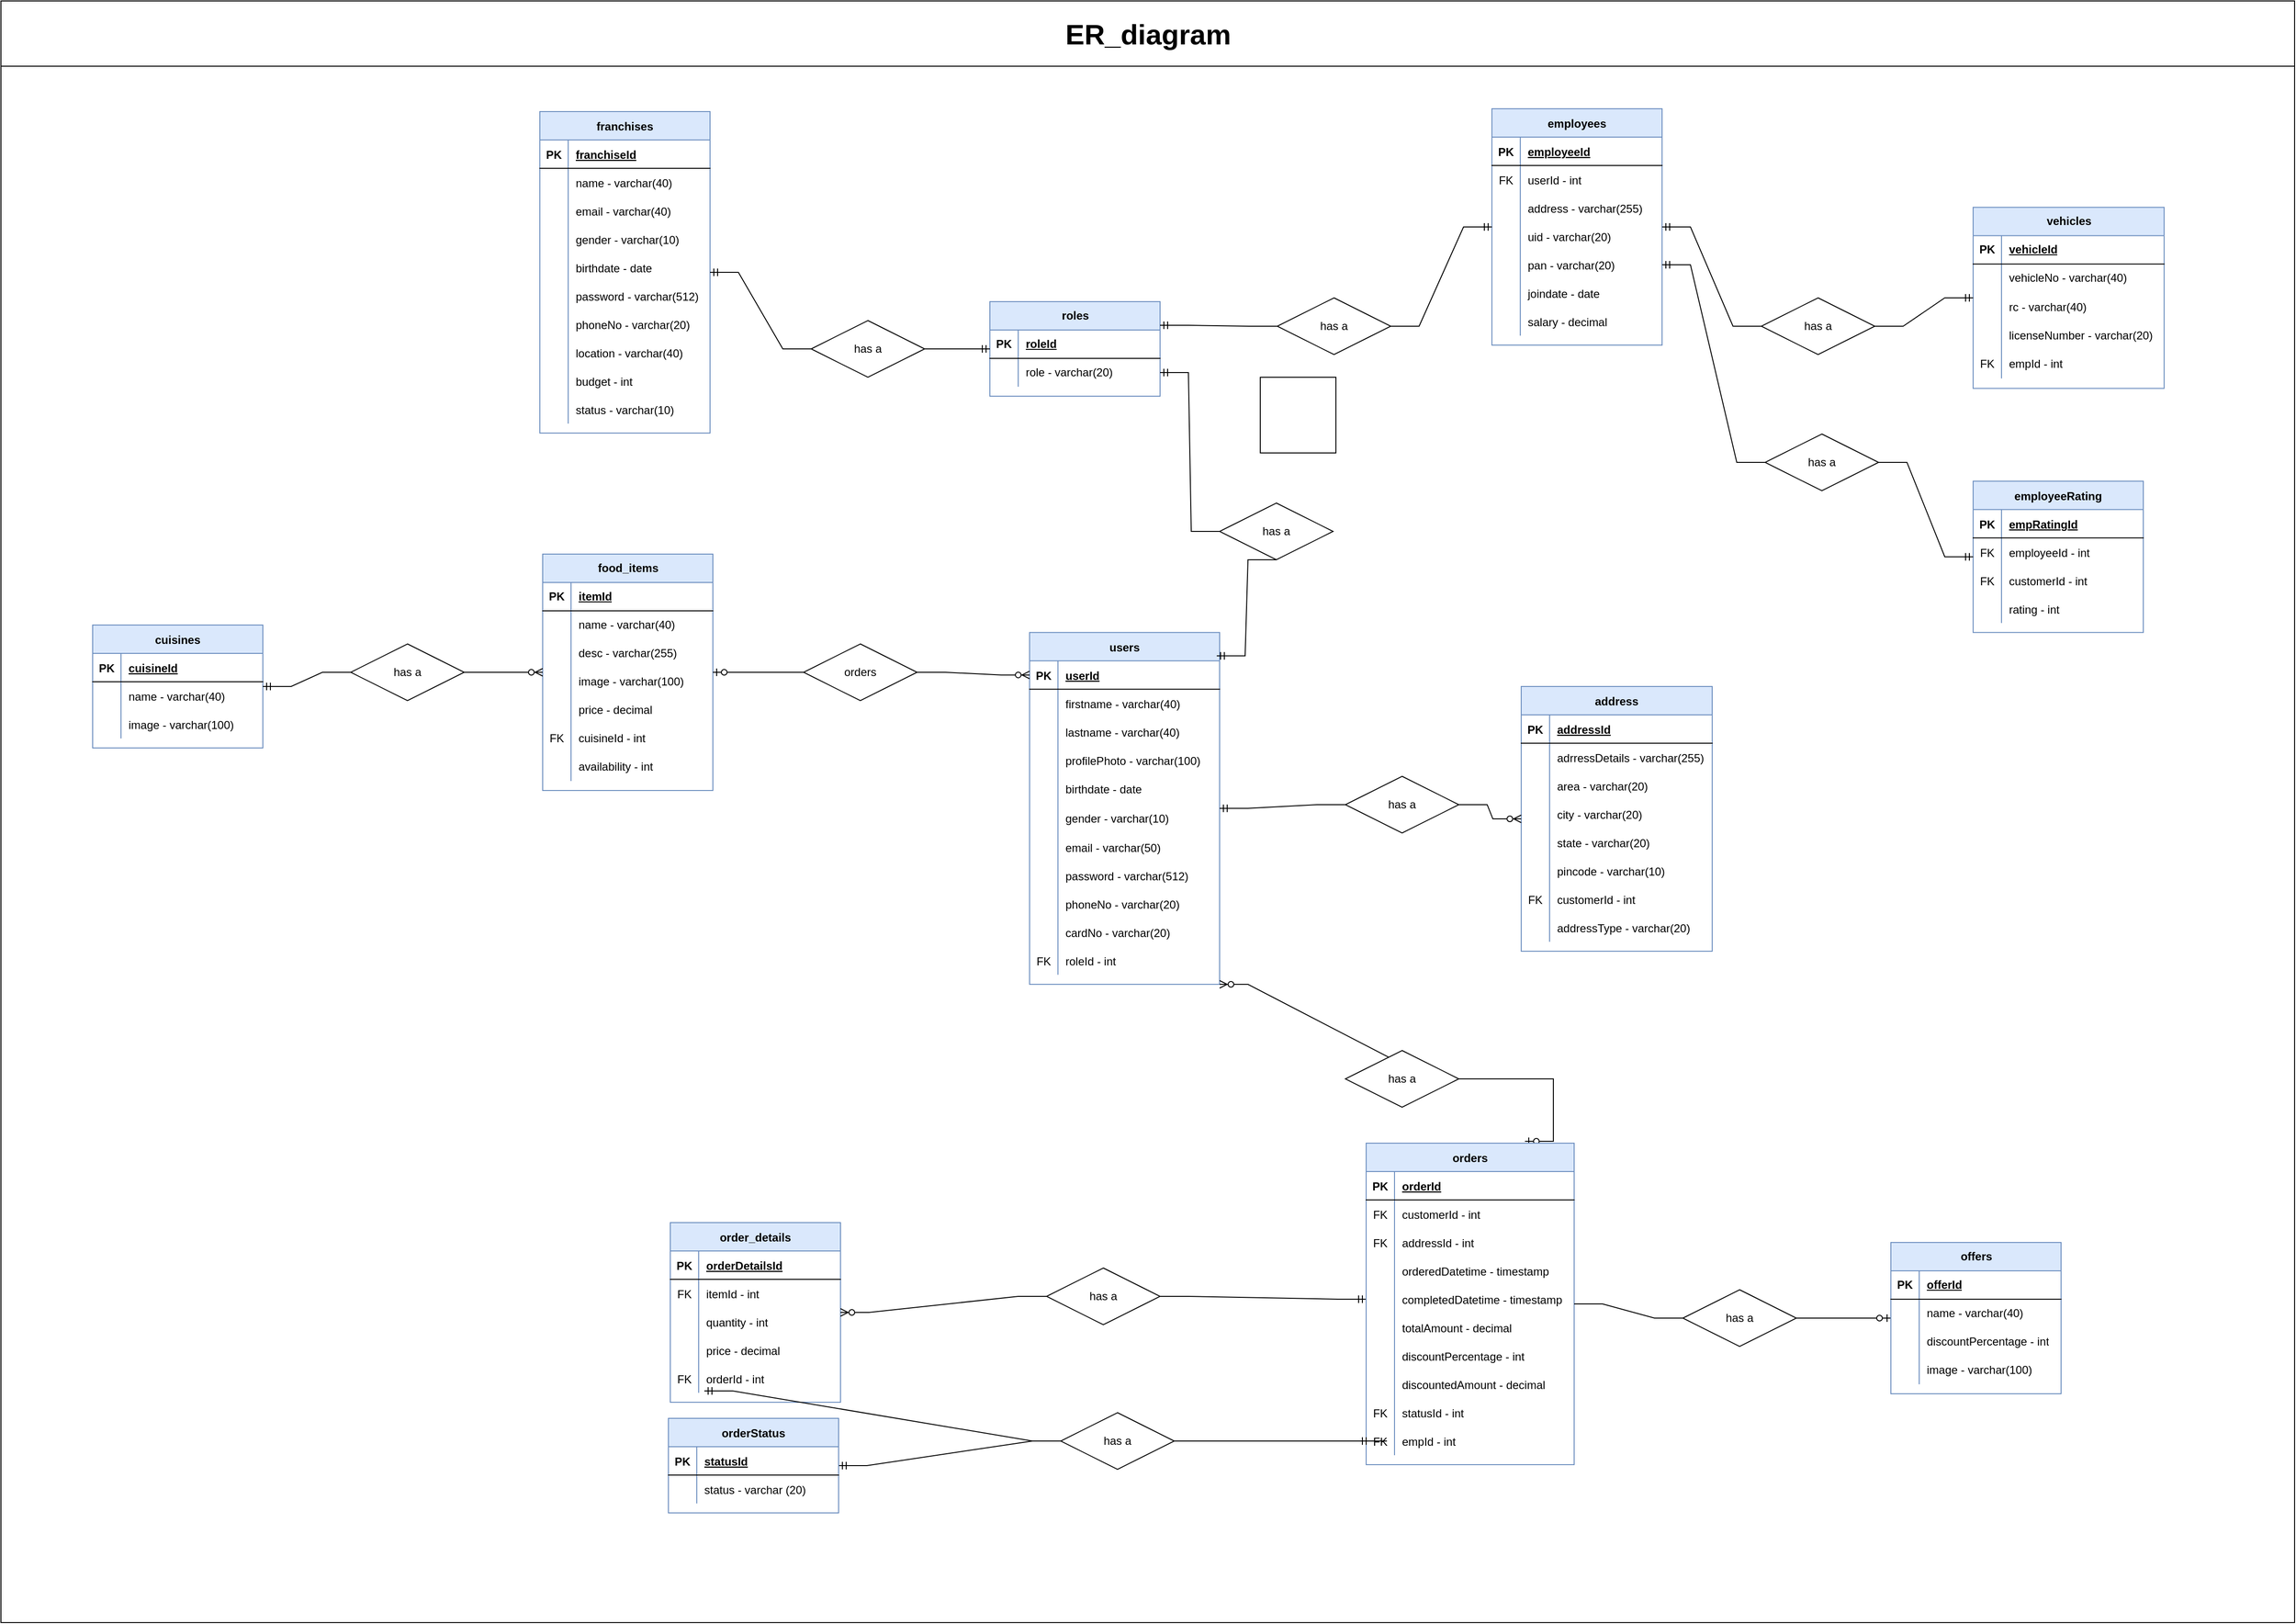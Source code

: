 <mxfile version="16.4.5" type="device"><diagram id="R2lEEEUBdFMjLlhIrx00" name="Page-1"><mxGraphModel dx="2065" dy="2463" grid="0" gridSize="10" guides="1" tooltips="1" connect="1" arrows="1" fold="1" page="0" pageScale="1" pageWidth="850" pageHeight="1100" math="0" shadow="0" extFonts="Permanent Marker^https://fonts.googleapis.com/css?family=Permanent+Marker"><root><mxCell id="0"/><mxCell id="1" parent="0"/><mxCell id="8SobAzWLGaMsiC0CCg5e-14" value="franchises" style="shape=table;startSize=30;container=1;collapsible=1;childLayout=tableLayout;fixedRows=1;rowLines=0;fontStyle=1;align=center;resizeLast=1;fontFamily=Helvetica;fontSize=12;strokeColor=#6c8ebf;fillColor=#dae8fc;" parent="1" vertex="1"><mxGeometry x="-349" y="-1582" width="180" height="340" as="geometry"/></mxCell><mxCell id="8SobAzWLGaMsiC0CCg5e-15" value="" style="shape=partialRectangle;collapsible=0;dropTarget=0;pointerEvents=0;fillColor=none;top=0;left=0;bottom=1;right=0;points=[[0,0.5],[1,0.5]];portConstraint=eastwest;fontFamily=Helvetica;fontSize=12;fontColor=default;strokeColor=default;" parent="8SobAzWLGaMsiC0CCg5e-14" vertex="1"><mxGeometry y="30" width="180" height="30" as="geometry"/></mxCell><mxCell id="8SobAzWLGaMsiC0CCg5e-16" value="PK" style="shape=partialRectangle;connectable=0;fillColor=none;top=0;left=0;bottom=0;right=0;fontStyle=1;overflow=hidden;fontFamily=Helvetica;fontSize=12;fontColor=default;strokeColor=default;" parent="8SobAzWLGaMsiC0CCg5e-15" vertex="1"><mxGeometry width="30" height="30" as="geometry"><mxRectangle width="30" height="30" as="alternateBounds"/></mxGeometry></mxCell><mxCell id="8SobAzWLGaMsiC0CCg5e-17" value="franchiseId" style="shape=partialRectangle;connectable=0;fillColor=none;top=0;left=0;bottom=0;right=0;align=left;spacingLeft=6;fontStyle=5;overflow=hidden;fontFamily=Helvetica;fontSize=12;fontColor=default;strokeColor=default;" parent="8SobAzWLGaMsiC0CCg5e-15" vertex="1"><mxGeometry x="30" width="150" height="30" as="geometry"><mxRectangle width="150" height="30" as="alternateBounds"/></mxGeometry></mxCell><mxCell id="8SobAzWLGaMsiC0CCg5e-18" value="" style="shape=partialRectangle;collapsible=0;dropTarget=0;pointerEvents=0;fillColor=none;top=0;left=0;bottom=0;right=0;points=[[0,0.5],[1,0.5]];portConstraint=eastwest;fontFamily=Helvetica;fontSize=12;fontColor=default;strokeColor=default;" parent="8SobAzWLGaMsiC0CCg5e-14" vertex="1"><mxGeometry y="60" width="180" height="30" as="geometry"/></mxCell><mxCell id="8SobAzWLGaMsiC0CCg5e-19" value="" style="shape=partialRectangle;connectable=0;fillColor=none;top=0;left=0;bottom=0;right=0;editable=1;overflow=hidden;fontFamily=Helvetica;fontSize=12;fontColor=default;strokeColor=default;" parent="8SobAzWLGaMsiC0CCg5e-18" vertex="1"><mxGeometry width="30" height="30" as="geometry"><mxRectangle width="30" height="30" as="alternateBounds"/></mxGeometry></mxCell><mxCell id="8SobAzWLGaMsiC0CCg5e-20" value="name - varchar(40)" style="shape=partialRectangle;connectable=0;fillColor=none;top=0;left=0;bottom=0;right=0;align=left;spacingLeft=6;overflow=hidden;fontFamily=Helvetica;fontSize=12;fontColor=default;strokeColor=default;" parent="8SobAzWLGaMsiC0CCg5e-18" vertex="1"><mxGeometry x="30" width="150" height="30" as="geometry"><mxRectangle width="150" height="30" as="alternateBounds"/></mxGeometry></mxCell><mxCell id="8SobAzWLGaMsiC0CCg5e-21" style="shape=partialRectangle;collapsible=0;dropTarget=0;pointerEvents=0;fillColor=none;top=0;left=0;bottom=0;right=0;points=[[0,0.5],[1,0.5]];portConstraint=eastwest;fontFamily=Helvetica;fontSize=12;fontColor=default;strokeColor=default;" parent="8SobAzWLGaMsiC0CCg5e-14" vertex="1"><mxGeometry y="90" width="180" height="30" as="geometry"/></mxCell><mxCell id="8SobAzWLGaMsiC0CCg5e-22" style="shape=partialRectangle;connectable=0;fillColor=none;top=0;left=0;bottom=0;right=0;editable=1;overflow=hidden;fontFamily=Helvetica;fontSize=12;fontColor=default;strokeColor=default;" parent="8SobAzWLGaMsiC0CCg5e-21" vertex="1"><mxGeometry width="30" height="30" as="geometry"><mxRectangle width="30" height="30" as="alternateBounds"/></mxGeometry></mxCell><mxCell id="8SobAzWLGaMsiC0CCg5e-23" value="email - varchar(40)" style="shape=partialRectangle;connectable=0;fillColor=none;top=0;left=0;bottom=0;right=0;align=left;spacingLeft=6;overflow=hidden;fontFamily=Helvetica;fontSize=12;fontColor=default;strokeColor=default;" parent="8SobAzWLGaMsiC0CCg5e-21" vertex="1"><mxGeometry x="30" width="150" height="30" as="geometry"><mxRectangle width="150" height="30" as="alternateBounds"/></mxGeometry></mxCell><mxCell id="8SobAzWLGaMsiC0CCg5e-24" style="shape=partialRectangle;collapsible=0;dropTarget=0;pointerEvents=0;fillColor=none;top=0;left=0;bottom=0;right=0;points=[[0,0.5],[1,0.5]];portConstraint=eastwest;fontFamily=Helvetica;fontSize=12;fontColor=default;strokeColor=default;" parent="8SobAzWLGaMsiC0CCg5e-14" vertex="1"><mxGeometry y="120" width="180" height="30" as="geometry"/></mxCell><mxCell id="8SobAzWLGaMsiC0CCg5e-25" style="shape=partialRectangle;connectable=0;fillColor=none;top=0;left=0;bottom=0;right=0;editable=1;overflow=hidden;fontFamily=Helvetica;fontSize=12;fontColor=default;strokeColor=default;" parent="8SobAzWLGaMsiC0CCg5e-24" vertex="1"><mxGeometry width="30" height="30" as="geometry"><mxRectangle width="30" height="30" as="alternateBounds"/></mxGeometry></mxCell><mxCell id="8SobAzWLGaMsiC0CCg5e-26" value="gender - varchar(10)" style="shape=partialRectangle;connectable=0;fillColor=none;top=0;left=0;bottom=0;right=0;align=left;spacingLeft=6;overflow=hidden;fontFamily=Helvetica;fontSize=12;fontColor=default;strokeColor=default;" parent="8SobAzWLGaMsiC0CCg5e-24" vertex="1"><mxGeometry x="30" width="150" height="30" as="geometry"><mxRectangle width="150" height="30" as="alternateBounds"/></mxGeometry></mxCell><mxCell id="8SobAzWLGaMsiC0CCg5e-27" style="shape=partialRectangle;collapsible=0;dropTarget=0;pointerEvents=0;fillColor=none;top=0;left=0;bottom=0;right=0;points=[[0,0.5],[1,0.5]];portConstraint=eastwest;fontFamily=Helvetica;fontSize=12;fontColor=default;strokeColor=default;" parent="8SobAzWLGaMsiC0CCg5e-14" vertex="1"><mxGeometry y="150" width="180" height="30" as="geometry"/></mxCell><mxCell id="8SobAzWLGaMsiC0CCg5e-28" style="shape=partialRectangle;connectable=0;fillColor=none;top=0;left=0;bottom=0;right=0;editable=1;overflow=hidden;fontFamily=Helvetica;fontSize=12;fontColor=default;strokeColor=default;" parent="8SobAzWLGaMsiC0CCg5e-27" vertex="1"><mxGeometry width="30" height="30" as="geometry"><mxRectangle width="30" height="30" as="alternateBounds"/></mxGeometry></mxCell><mxCell id="8SobAzWLGaMsiC0CCg5e-29" value="birthdate - date" style="shape=partialRectangle;connectable=0;fillColor=none;top=0;left=0;bottom=0;right=0;align=left;spacingLeft=6;overflow=hidden;fontFamily=Helvetica;fontSize=12;fontColor=default;strokeColor=default;" parent="8SobAzWLGaMsiC0CCg5e-27" vertex="1"><mxGeometry x="30" width="150" height="30" as="geometry"><mxRectangle width="150" height="30" as="alternateBounds"/></mxGeometry></mxCell><mxCell id="8SobAzWLGaMsiC0CCg5e-30" value="" style="shape=partialRectangle;collapsible=0;dropTarget=0;pointerEvents=0;fillColor=none;top=0;left=0;bottom=0;right=0;points=[[0,0.5],[1,0.5]];portConstraint=eastwest;fontFamily=Helvetica;fontSize=12;fontColor=default;strokeColor=default;" parent="8SobAzWLGaMsiC0CCg5e-14" vertex="1"><mxGeometry y="180" width="180" height="30" as="geometry"/></mxCell><mxCell id="8SobAzWLGaMsiC0CCg5e-31" value="" style="shape=partialRectangle;connectable=0;fillColor=none;top=0;left=0;bottom=0;right=0;editable=1;overflow=hidden;fontFamily=Helvetica;fontSize=12;fontColor=default;strokeColor=default;" parent="8SobAzWLGaMsiC0CCg5e-30" vertex="1"><mxGeometry width="30" height="30" as="geometry"><mxRectangle width="30" height="30" as="alternateBounds"/></mxGeometry></mxCell><mxCell id="8SobAzWLGaMsiC0CCg5e-32" value="password - varchar(512)" style="shape=partialRectangle;connectable=0;fillColor=none;top=0;left=0;bottom=0;right=0;align=left;spacingLeft=6;overflow=hidden;fontFamily=Helvetica;fontSize=12;fontColor=default;strokeColor=default;" parent="8SobAzWLGaMsiC0CCg5e-30" vertex="1"><mxGeometry x="30" width="150" height="30" as="geometry"><mxRectangle width="150" height="30" as="alternateBounds"/></mxGeometry></mxCell><mxCell id="8SobAzWLGaMsiC0CCg5e-33" style="shape=partialRectangle;collapsible=0;dropTarget=0;pointerEvents=0;fillColor=none;top=0;left=0;bottom=0;right=0;points=[[0,0.5],[1,0.5]];portConstraint=eastwest;fontFamily=Helvetica;fontSize=12;fontColor=default;strokeColor=default;" parent="8SobAzWLGaMsiC0CCg5e-14" vertex="1"><mxGeometry y="210" width="180" height="30" as="geometry"/></mxCell><mxCell id="8SobAzWLGaMsiC0CCg5e-34" style="shape=partialRectangle;connectable=0;fillColor=none;top=0;left=0;bottom=0;right=0;editable=1;overflow=hidden;fontFamily=Helvetica;fontSize=12;fontColor=default;strokeColor=default;" parent="8SobAzWLGaMsiC0CCg5e-33" vertex="1"><mxGeometry width="30" height="30" as="geometry"><mxRectangle width="30" height="30" as="alternateBounds"/></mxGeometry></mxCell><mxCell id="8SobAzWLGaMsiC0CCg5e-35" value="phoneNo - varchar(20)" style="shape=partialRectangle;connectable=0;fillColor=none;top=0;left=0;bottom=0;right=0;align=left;spacingLeft=6;overflow=hidden;fontFamily=Helvetica;fontSize=12;fontColor=default;strokeColor=default;" parent="8SobAzWLGaMsiC0CCg5e-33" vertex="1"><mxGeometry x="30" width="150" height="30" as="geometry"><mxRectangle width="150" height="30" as="alternateBounds"/></mxGeometry></mxCell><mxCell id="8SobAzWLGaMsiC0CCg5e-36" style="shape=partialRectangle;collapsible=0;dropTarget=0;pointerEvents=0;fillColor=none;top=0;left=0;bottom=0;right=0;points=[[0,0.5],[1,0.5]];portConstraint=eastwest;fontFamily=Helvetica;fontSize=12;fontColor=default;strokeColor=default;" parent="8SobAzWLGaMsiC0CCg5e-14" vertex="1"><mxGeometry y="240" width="180" height="30" as="geometry"/></mxCell><mxCell id="8SobAzWLGaMsiC0CCg5e-37" style="shape=partialRectangle;connectable=0;fillColor=none;top=0;left=0;bottom=0;right=0;editable=1;overflow=hidden;fontFamily=Helvetica;fontSize=12;fontColor=default;strokeColor=default;" parent="8SobAzWLGaMsiC0CCg5e-36" vertex="1"><mxGeometry width="30" height="30" as="geometry"><mxRectangle width="30" height="30" as="alternateBounds"/></mxGeometry></mxCell><mxCell id="8SobAzWLGaMsiC0CCg5e-38" value="location - varchar(40)" style="shape=partialRectangle;connectable=0;fillColor=none;top=0;left=0;bottom=0;right=0;align=left;spacingLeft=6;overflow=hidden;fontFamily=Helvetica;fontSize=12;fontColor=default;strokeColor=default;" parent="8SobAzWLGaMsiC0CCg5e-36" vertex="1"><mxGeometry x="30" width="150" height="30" as="geometry"><mxRectangle width="150" height="30" as="alternateBounds"/></mxGeometry></mxCell><mxCell id="8SobAzWLGaMsiC0CCg5e-39" style="shape=partialRectangle;collapsible=0;dropTarget=0;pointerEvents=0;fillColor=none;top=0;left=0;bottom=0;right=0;points=[[0,0.5],[1,0.5]];portConstraint=eastwest;fontFamily=Helvetica;fontSize=12;fontColor=default;strokeColor=default;" parent="8SobAzWLGaMsiC0CCg5e-14" vertex="1"><mxGeometry y="270" width="180" height="30" as="geometry"/></mxCell><mxCell id="8SobAzWLGaMsiC0CCg5e-40" style="shape=partialRectangle;connectable=0;fillColor=none;top=0;left=0;bottom=0;right=0;editable=1;overflow=hidden;fontFamily=Helvetica;fontSize=12;fontColor=default;strokeColor=default;" parent="8SobAzWLGaMsiC0CCg5e-39" vertex="1"><mxGeometry width="30" height="30" as="geometry"><mxRectangle width="30" height="30" as="alternateBounds"/></mxGeometry></mxCell><mxCell id="8SobAzWLGaMsiC0CCg5e-41" value="budget - int" style="shape=partialRectangle;connectable=0;fillColor=none;top=0;left=0;bottom=0;right=0;align=left;spacingLeft=6;overflow=hidden;fontFamily=Helvetica;fontSize=12;fontColor=default;strokeColor=default;" parent="8SobAzWLGaMsiC0CCg5e-39" vertex="1"><mxGeometry x="30" width="150" height="30" as="geometry"><mxRectangle width="150" height="30" as="alternateBounds"/></mxGeometry></mxCell><mxCell id="8SobAzWLGaMsiC0CCg5e-42" style="shape=partialRectangle;collapsible=0;dropTarget=0;pointerEvents=0;fillColor=none;top=0;left=0;bottom=0;right=0;points=[[0,0.5],[1,0.5]];portConstraint=eastwest;fontFamily=Helvetica;fontSize=12;fontColor=default;strokeColor=default;" parent="8SobAzWLGaMsiC0CCg5e-14" vertex="1"><mxGeometry y="300" width="180" height="30" as="geometry"/></mxCell><mxCell id="8SobAzWLGaMsiC0CCg5e-43" style="shape=partialRectangle;connectable=0;fillColor=none;top=0;left=0;bottom=0;right=0;editable=1;overflow=hidden;fontFamily=Helvetica;fontSize=12;fontColor=default;strokeColor=default;" parent="8SobAzWLGaMsiC0CCg5e-42" vertex="1"><mxGeometry width="30" height="30" as="geometry"><mxRectangle width="30" height="30" as="alternateBounds"/></mxGeometry></mxCell><mxCell id="8SobAzWLGaMsiC0CCg5e-44" value="status - varchar(10)" style="shape=partialRectangle;connectable=0;fillColor=none;top=0;left=0;bottom=0;right=0;align=left;spacingLeft=6;overflow=hidden;fontFamily=Helvetica;fontSize=12;fontColor=default;strokeColor=default;" parent="8SobAzWLGaMsiC0CCg5e-42" vertex="1"><mxGeometry x="30" width="150" height="30" as="geometry"><mxRectangle width="150" height="30" as="alternateBounds"/></mxGeometry></mxCell><mxCell id="8SobAzWLGaMsiC0CCg5e-45" value="users" style="shape=table;startSize=30;container=1;collapsible=1;childLayout=tableLayout;fixedRows=1;rowLines=0;fontStyle=1;align=center;resizeLast=1;fillColor=#dae8fc;strokeColor=#6c8ebf;" parent="1" vertex="1"><mxGeometry x="169" y="-1031.17" width="201" height="372.17" as="geometry"/></mxCell><mxCell id="8SobAzWLGaMsiC0CCg5e-46" value="" style="shape=partialRectangle;collapsible=0;dropTarget=0;pointerEvents=0;fillColor=none;top=0;left=0;bottom=1;right=0;points=[[0,0.5],[1,0.5]];portConstraint=eastwest;" parent="8SobAzWLGaMsiC0CCg5e-45" vertex="1"><mxGeometry y="30" width="201" height="30" as="geometry"/></mxCell><mxCell id="8SobAzWLGaMsiC0CCg5e-47" value="PK" style="shape=partialRectangle;connectable=0;fillColor=none;top=0;left=0;bottom=0;right=0;fontStyle=1;overflow=hidden;" parent="8SobAzWLGaMsiC0CCg5e-46" vertex="1"><mxGeometry width="30" height="30" as="geometry"><mxRectangle width="30" height="30" as="alternateBounds"/></mxGeometry></mxCell><mxCell id="8SobAzWLGaMsiC0CCg5e-48" value="userId" style="shape=partialRectangle;connectable=0;fillColor=none;top=0;left=0;bottom=0;right=0;align=left;spacingLeft=6;fontStyle=5;overflow=hidden;" parent="8SobAzWLGaMsiC0CCg5e-46" vertex="1"><mxGeometry x="30" width="171" height="30" as="geometry"><mxRectangle width="171" height="30" as="alternateBounds"/></mxGeometry></mxCell><mxCell id="8SobAzWLGaMsiC0CCg5e-49" value="" style="shape=partialRectangle;collapsible=0;dropTarget=0;pointerEvents=0;fillColor=none;top=0;left=0;bottom=0;right=0;points=[[0,0.5],[1,0.5]];portConstraint=eastwest;" parent="8SobAzWLGaMsiC0CCg5e-45" vertex="1"><mxGeometry y="60" width="201" height="30" as="geometry"/></mxCell><mxCell id="8SobAzWLGaMsiC0CCg5e-50" value="" style="shape=partialRectangle;connectable=0;fillColor=none;top=0;left=0;bottom=0;right=0;editable=1;overflow=hidden;" parent="8SobAzWLGaMsiC0CCg5e-49" vertex="1"><mxGeometry width="30" height="30" as="geometry"><mxRectangle width="30" height="30" as="alternateBounds"/></mxGeometry></mxCell><mxCell id="8SobAzWLGaMsiC0CCg5e-51" value="firstname - varchar(40)" style="shape=partialRectangle;connectable=0;fillColor=none;top=0;left=0;bottom=0;right=0;align=left;spacingLeft=6;overflow=hidden;" parent="8SobAzWLGaMsiC0CCg5e-49" vertex="1"><mxGeometry x="30" width="171" height="30" as="geometry"><mxRectangle width="171" height="30" as="alternateBounds"/></mxGeometry></mxCell><mxCell id="8SobAzWLGaMsiC0CCg5e-52" value="" style="shape=partialRectangle;collapsible=0;dropTarget=0;pointerEvents=0;fillColor=none;top=0;left=0;bottom=0;right=0;points=[[0,0.5],[1,0.5]];portConstraint=eastwest;" parent="8SobAzWLGaMsiC0CCg5e-45" vertex="1"><mxGeometry y="90" width="201" height="30" as="geometry"/></mxCell><mxCell id="8SobAzWLGaMsiC0CCg5e-53" value="" style="shape=partialRectangle;connectable=0;fillColor=none;top=0;left=0;bottom=0;right=0;editable=1;overflow=hidden;" parent="8SobAzWLGaMsiC0CCg5e-52" vertex="1"><mxGeometry width="30" height="30" as="geometry"><mxRectangle width="30" height="30" as="alternateBounds"/></mxGeometry></mxCell><mxCell id="8SobAzWLGaMsiC0CCg5e-54" value="lastname - varchar(40)" style="shape=partialRectangle;connectable=0;fillColor=none;top=0;left=0;bottom=0;right=0;align=left;spacingLeft=6;overflow=hidden;" parent="8SobAzWLGaMsiC0CCg5e-52" vertex="1"><mxGeometry x="30" width="171" height="30" as="geometry"><mxRectangle width="171" height="30" as="alternateBounds"/></mxGeometry></mxCell><mxCell id="8SobAzWLGaMsiC0CCg5e-368" style="shape=partialRectangle;collapsible=0;dropTarget=0;pointerEvents=0;fillColor=none;top=0;left=0;bottom=0;right=0;points=[[0,0.5],[1,0.5]];portConstraint=eastwest;" parent="8SobAzWLGaMsiC0CCg5e-45" vertex="1"><mxGeometry y="120" width="201" height="30" as="geometry"/></mxCell><mxCell id="8SobAzWLGaMsiC0CCg5e-369" style="shape=partialRectangle;connectable=0;fillColor=none;top=0;left=0;bottom=0;right=0;editable=1;overflow=hidden;" parent="8SobAzWLGaMsiC0CCg5e-368" vertex="1"><mxGeometry width="30" height="30" as="geometry"><mxRectangle width="30" height="30" as="alternateBounds"/></mxGeometry></mxCell><mxCell id="8SobAzWLGaMsiC0CCg5e-370" value="profilePhoto - varchar(100)" style="shape=partialRectangle;connectable=0;fillColor=none;top=0;left=0;bottom=0;right=0;align=left;spacingLeft=6;overflow=hidden;" parent="8SobAzWLGaMsiC0CCg5e-368" vertex="1"><mxGeometry x="30" width="171" height="30" as="geometry"><mxRectangle width="171" height="30" as="alternateBounds"/></mxGeometry></mxCell><mxCell id="8SobAzWLGaMsiC0CCg5e-55" value="" style="shape=partialRectangle;collapsible=0;dropTarget=0;pointerEvents=0;fillColor=none;top=0;left=0;bottom=0;right=0;points=[[0,0.5],[1,0.5]];portConstraint=eastwest;" parent="8SobAzWLGaMsiC0CCg5e-45" vertex="1"><mxGeometry y="150" width="201" height="30" as="geometry"/></mxCell><mxCell id="8SobAzWLGaMsiC0CCg5e-56" value="" style="shape=partialRectangle;connectable=0;fillColor=none;top=0;left=0;bottom=0;right=0;editable=1;overflow=hidden;" parent="8SobAzWLGaMsiC0CCg5e-55" vertex="1"><mxGeometry width="30" height="30" as="geometry"><mxRectangle width="30" height="30" as="alternateBounds"/></mxGeometry></mxCell><mxCell id="8SobAzWLGaMsiC0CCg5e-57" value="birthdate - date" style="shape=partialRectangle;connectable=0;fillColor=none;top=0;left=0;bottom=0;right=0;align=left;spacingLeft=6;overflow=hidden;" parent="8SobAzWLGaMsiC0CCg5e-55" vertex="1"><mxGeometry x="30" width="171" height="30" as="geometry"><mxRectangle width="171" height="30" as="alternateBounds"/></mxGeometry></mxCell><mxCell id="8SobAzWLGaMsiC0CCg5e-70" style="shape=partialRectangle;collapsible=0;dropTarget=0;pointerEvents=0;fillColor=none;top=0;left=0;bottom=0;right=0;points=[[0,0.5],[1,0.5]];portConstraint=eastwest;" parent="8SobAzWLGaMsiC0CCg5e-45" vertex="1"><mxGeometry y="180" width="201" height="32" as="geometry"/></mxCell><mxCell id="8SobAzWLGaMsiC0CCg5e-71" style="shape=partialRectangle;connectable=0;fillColor=none;top=0;left=0;bottom=0;right=0;editable=1;overflow=hidden;" parent="8SobAzWLGaMsiC0CCg5e-70" vertex="1"><mxGeometry width="30" height="32" as="geometry"><mxRectangle width="30" height="32" as="alternateBounds"/></mxGeometry></mxCell><mxCell id="8SobAzWLGaMsiC0CCg5e-72" value="gender - varchar(10)" style="shape=partialRectangle;connectable=0;fillColor=none;top=0;left=0;bottom=0;right=0;align=left;spacingLeft=6;overflow=hidden;" parent="8SobAzWLGaMsiC0CCg5e-70" vertex="1"><mxGeometry x="30" width="171" height="32" as="geometry"><mxRectangle width="171" height="32" as="alternateBounds"/></mxGeometry></mxCell><mxCell id="8SobAzWLGaMsiC0CCg5e-67" style="shape=partialRectangle;collapsible=0;dropTarget=0;pointerEvents=0;fillColor=none;top=0;left=0;bottom=0;right=0;points=[[0,0.5],[1,0.5]];portConstraint=eastwest;" parent="8SobAzWLGaMsiC0CCg5e-45" vertex="1"><mxGeometry y="212" width="201" height="30" as="geometry"/></mxCell><mxCell id="8SobAzWLGaMsiC0CCg5e-68" style="shape=partialRectangle;connectable=0;fillColor=none;top=0;left=0;bottom=0;right=0;editable=1;overflow=hidden;" parent="8SobAzWLGaMsiC0CCg5e-67" vertex="1"><mxGeometry width="30" height="30" as="geometry"><mxRectangle width="30" height="30" as="alternateBounds"/></mxGeometry></mxCell><mxCell id="8SobAzWLGaMsiC0CCg5e-69" value="email - varchar(50)" style="shape=partialRectangle;connectable=0;fillColor=none;top=0;left=0;bottom=0;right=0;align=left;spacingLeft=6;overflow=hidden;" parent="8SobAzWLGaMsiC0CCg5e-67" vertex="1"><mxGeometry x="30" width="171" height="30" as="geometry"><mxRectangle width="171" height="30" as="alternateBounds"/></mxGeometry></mxCell><mxCell id="8SobAzWLGaMsiC0CCg5e-64" style="shape=partialRectangle;collapsible=0;dropTarget=0;pointerEvents=0;fillColor=none;top=0;left=0;bottom=0;right=0;points=[[0,0.5],[1,0.5]];portConstraint=eastwest;" parent="8SobAzWLGaMsiC0CCg5e-45" vertex="1"><mxGeometry y="242" width="201" height="30" as="geometry"/></mxCell><mxCell id="8SobAzWLGaMsiC0CCg5e-65" style="shape=partialRectangle;connectable=0;fillColor=none;top=0;left=0;bottom=0;right=0;editable=1;overflow=hidden;" parent="8SobAzWLGaMsiC0CCg5e-64" vertex="1"><mxGeometry width="30" height="30" as="geometry"><mxRectangle width="30" height="30" as="alternateBounds"/></mxGeometry></mxCell><mxCell id="8SobAzWLGaMsiC0CCg5e-66" value="password - varchar(512)" style="shape=partialRectangle;connectable=0;fillColor=none;top=0;left=0;bottom=0;right=0;align=left;spacingLeft=6;overflow=hidden;" parent="8SobAzWLGaMsiC0CCg5e-64" vertex="1"><mxGeometry x="30" width="171" height="30" as="geometry"><mxRectangle width="171" height="30" as="alternateBounds"/></mxGeometry></mxCell><mxCell id="8SobAzWLGaMsiC0CCg5e-61" style="shape=partialRectangle;collapsible=0;dropTarget=0;pointerEvents=0;fillColor=none;top=0;left=0;bottom=0;right=0;points=[[0,0.5],[1,0.5]];portConstraint=eastwest;" parent="8SobAzWLGaMsiC0CCg5e-45" vertex="1"><mxGeometry y="272" width="201" height="30" as="geometry"/></mxCell><mxCell id="8SobAzWLGaMsiC0CCg5e-62" style="shape=partialRectangle;connectable=0;fillColor=none;top=0;left=0;bottom=0;right=0;editable=1;overflow=hidden;" parent="8SobAzWLGaMsiC0CCg5e-61" vertex="1"><mxGeometry width="30" height="30" as="geometry"><mxRectangle width="30" height="30" as="alternateBounds"/></mxGeometry></mxCell><mxCell id="8SobAzWLGaMsiC0CCg5e-63" value="phoneNo - varchar(20)" style="shape=partialRectangle;connectable=0;fillColor=none;top=0;left=0;bottom=0;right=0;align=left;spacingLeft=6;overflow=hidden;" parent="8SobAzWLGaMsiC0CCg5e-61" vertex="1"><mxGeometry x="30" width="171" height="30" as="geometry"><mxRectangle width="171" height="30" as="alternateBounds"/></mxGeometry></mxCell><mxCell id="8SobAzWLGaMsiC0CCg5e-58" style="shape=partialRectangle;collapsible=0;dropTarget=0;pointerEvents=0;fillColor=none;top=0;left=0;bottom=0;right=0;points=[[0,0.5],[1,0.5]];portConstraint=eastwest;" parent="8SobAzWLGaMsiC0CCg5e-45" vertex="1"><mxGeometry y="302" width="201" height="30" as="geometry"/></mxCell><mxCell id="8SobAzWLGaMsiC0CCg5e-59" style="shape=partialRectangle;connectable=0;fillColor=none;top=0;left=0;bottom=0;right=0;editable=1;overflow=hidden;" parent="8SobAzWLGaMsiC0CCg5e-58" vertex="1"><mxGeometry width="30" height="30" as="geometry"><mxRectangle width="30" height="30" as="alternateBounds"/></mxGeometry></mxCell><mxCell id="8SobAzWLGaMsiC0CCg5e-60" value="cardNo - varchar(20)" style="shape=partialRectangle;connectable=0;fillColor=none;top=0;left=0;bottom=0;right=0;align=left;spacingLeft=6;overflow=hidden;" parent="8SobAzWLGaMsiC0CCg5e-58" vertex="1"><mxGeometry x="30" width="171" height="30" as="geometry"><mxRectangle width="171" height="30" as="alternateBounds"/></mxGeometry></mxCell><mxCell id="8SobAzWLGaMsiC0CCg5e-287" style="shape=partialRectangle;collapsible=0;dropTarget=0;pointerEvents=0;fillColor=none;top=0;left=0;bottom=0;right=0;points=[[0,0.5],[1,0.5]];portConstraint=eastwest;" parent="8SobAzWLGaMsiC0CCg5e-45" vertex="1"><mxGeometry y="332" width="201" height="30" as="geometry"/></mxCell><mxCell id="8SobAzWLGaMsiC0CCg5e-288" value="FK" style="shape=partialRectangle;connectable=0;fillColor=none;top=0;left=0;bottom=0;right=0;editable=1;overflow=hidden;" parent="8SobAzWLGaMsiC0CCg5e-287" vertex="1"><mxGeometry width="30" height="30" as="geometry"><mxRectangle width="30" height="30" as="alternateBounds"/></mxGeometry></mxCell><mxCell id="8SobAzWLGaMsiC0CCg5e-289" value="roleId - int" style="shape=partialRectangle;connectable=0;fillColor=none;top=0;left=0;bottom=0;right=0;align=left;spacingLeft=6;overflow=hidden;" parent="8SobAzWLGaMsiC0CCg5e-287" vertex="1"><mxGeometry x="30" width="171" height="30" as="geometry"><mxRectangle width="171" height="30" as="alternateBounds"/></mxGeometry></mxCell><mxCell id="8SobAzWLGaMsiC0CCg5e-73" value="address" style="shape=table;startSize=30;container=1;collapsible=1;childLayout=tableLayout;fixedRows=1;rowLines=0;fontStyle=1;align=center;resizeLast=1;fillColor=#dae8fc;strokeColor=#6c8ebf;" parent="1" vertex="1"><mxGeometry x="689" y="-974" width="202" height="280" as="geometry"/></mxCell><mxCell id="8SobAzWLGaMsiC0CCg5e-74" value="" style="shape=partialRectangle;collapsible=0;dropTarget=0;pointerEvents=0;fillColor=none;top=0;left=0;bottom=1;right=0;points=[[0,0.5],[1,0.5]];portConstraint=eastwest;" parent="8SobAzWLGaMsiC0CCg5e-73" vertex="1"><mxGeometry y="30" width="202" height="30" as="geometry"/></mxCell><mxCell id="8SobAzWLGaMsiC0CCg5e-75" value="PK" style="shape=partialRectangle;connectable=0;fillColor=none;top=0;left=0;bottom=0;right=0;fontStyle=1;overflow=hidden;" parent="8SobAzWLGaMsiC0CCg5e-74" vertex="1"><mxGeometry width="30" height="30" as="geometry"><mxRectangle width="30" height="30" as="alternateBounds"/></mxGeometry></mxCell><mxCell id="8SobAzWLGaMsiC0CCg5e-76" value="addressId" style="shape=partialRectangle;connectable=0;fillColor=none;top=0;left=0;bottom=0;right=0;align=left;spacingLeft=6;fontStyle=5;overflow=hidden;" parent="8SobAzWLGaMsiC0CCg5e-74" vertex="1"><mxGeometry x="30" width="172" height="30" as="geometry"><mxRectangle width="172" height="30" as="alternateBounds"/></mxGeometry></mxCell><mxCell id="8SobAzWLGaMsiC0CCg5e-77" value="" style="shape=partialRectangle;collapsible=0;dropTarget=0;pointerEvents=0;fillColor=none;top=0;left=0;bottom=0;right=0;points=[[0,0.5],[1,0.5]];portConstraint=eastwest;" parent="8SobAzWLGaMsiC0CCg5e-73" vertex="1"><mxGeometry y="60" width="202" height="30" as="geometry"/></mxCell><mxCell id="8SobAzWLGaMsiC0CCg5e-78" value="" style="shape=partialRectangle;connectable=0;fillColor=none;top=0;left=0;bottom=0;right=0;editable=1;overflow=hidden;" parent="8SobAzWLGaMsiC0CCg5e-77" vertex="1"><mxGeometry width="30" height="30" as="geometry"><mxRectangle width="30" height="30" as="alternateBounds"/></mxGeometry></mxCell><mxCell id="8SobAzWLGaMsiC0CCg5e-79" value="adrressDetails - varchar(255)" style="shape=partialRectangle;connectable=0;fillColor=none;top=0;left=0;bottom=0;right=0;align=left;spacingLeft=6;overflow=hidden;" parent="8SobAzWLGaMsiC0CCg5e-77" vertex="1"><mxGeometry x="30" width="172" height="30" as="geometry"><mxRectangle width="172" height="30" as="alternateBounds"/></mxGeometry></mxCell><mxCell id="8SobAzWLGaMsiC0CCg5e-80" value="" style="shape=partialRectangle;collapsible=0;dropTarget=0;pointerEvents=0;fillColor=none;top=0;left=0;bottom=0;right=0;points=[[0,0.5],[1,0.5]];portConstraint=eastwest;" parent="8SobAzWLGaMsiC0CCg5e-73" vertex="1"><mxGeometry y="90" width="202" height="30" as="geometry"/></mxCell><mxCell id="8SobAzWLGaMsiC0CCg5e-81" value="" style="shape=partialRectangle;connectable=0;fillColor=none;top=0;left=0;bottom=0;right=0;editable=1;overflow=hidden;" parent="8SobAzWLGaMsiC0CCg5e-80" vertex="1"><mxGeometry width="30" height="30" as="geometry"><mxRectangle width="30" height="30" as="alternateBounds"/></mxGeometry></mxCell><mxCell id="8SobAzWLGaMsiC0CCg5e-82" value="area - varchar(20)" style="shape=partialRectangle;connectable=0;fillColor=none;top=0;left=0;bottom=0;right=0;align=left;spacingLeft=6;overflow=hidden;" parent="8SobAzWLGaMsiC0CCg5e-80" vertex="1"><mxGeometry x="30" width="172" height="30" as="geometry"><mxRectangle width="172" height="30" as="alternateBounds"/></mxGeometry></mxCell><mxCell id="8SobAzWLGaMsiC0CCg5e-83" value="" style="shape=partialRectangle;collapsible=0;dropTarget=0;pointerEvents=0;fillColor=none;top=0;left=0;bottom=0;right=0;points=[[0,0.5],[1,0.5]];portConstraint=eastwest;" parent="8SobAzWLGaMsiC0CCg5e-73" vertex="1"><mxGeometry y="120" width="202" height="30" as="geometry"/></mxCell><mxCell id="8SobAzWLGaMsiC0CCg5e-84" value="" style="shape=partialRectangle;connectable=0;fillColor=none;top=0;left=0;bottom=0;right=0;editable=1;overflow=hidden;" parent="8SobAzWLGaMsiC0CCg5e-83" vertex="1"><mxGeometry width="30" height="30" as="geometry"><mxRectangle width="30" height="30" as="alternateBounds"/></mxGeometry></mxCell><mxCell id="8SobAzWLGaMsiC0CCg5e-85" value="city - varchar(20)" style="shape=partialRectangle;connectable=0;fillColor=none;top=0;left=0;bottom=0;right=0;align=left;spacingLeft=6;overflow=hidden;" parent="8SobAzWLGaMsiC0CCg5e-83" vertex="1"><mxGeometry x="30" width="172" height="30" as="geometry"><mxRectangle width="172" height="30" as="alternateBounds"/></mxGeometry></mxCell><mxCell id="98GSi-i5FDll53mXLIkH-4" style="shape=partialRectangle;collapsible=0;dropTarget=0;pointerEvents=0;fillColor=none;top=0;left=0;bottom=0;right=0;points=[[0,0.5],[1,0.5]];portConstraint=eastwest;" parent="8SobAzWLGaMsiC0CCg5e-73" vertex="1"><mxGeometry y="150" width="202" height="30" as="geometry"/></mxCell><mxCell id="98GSi-i5FDll53mXLIkH-5" style="shape=partialRectangle;connectable=0;fillColor=none;top=0;left=0;bottom=0;right=0;editable=1;overflow=hidden;" parent="98GSi-i5FDll53mXLIkH-4" vertex="1"><mxGeometry width="30" height="30" as="geometry"><mxRectangle width="30" height="30" as="alternateBounds"/></mxGeometry></mxCell><mxCell id="98GSi-i5FDll53mXLIkH-6" value="state - varchar(20)" style="shape=partialRectangle;connectable=0;fillColor=none;top=0;left=0;bottom=0;right=0;align=left;spacingLeft=6;overflow=hidden;" parent="98GSi-i5FDll53mXLIkH-4" vertex="1"><mxGeometry x="30" width="172" height="30" as="geometry"><mxRectangle width="172" height="30" as="alternateBounds"/></mxGeometry></mxCell><mxCell id="8SobAzWLGaMsiC0CCg5e-95" style="shape=partialRectangle;collapsible=0;dropTarget=0;pointerEvents=0;fillColor=none;top=0;left=0;bottom=0;right=0;points=[[0,0.5],[1,0.5]];portConstraint=eastwest;" parent="8SobAzWLGaMsiC0CCg5e-73" vertex="1"><mxGeometry y="180" width="202" height="30" as="geometry"/></mxCell><mxCell id="8SobAzWLGaMsiC0CCg5e-96" style="shape=partialRectangle;connectable=0;fillColor=none;top=0;left=0;bottom=0;right=0;editable=1;overflow=hidden;" parent="8SobAzWLGaMsiC0CCg5e-95" vertex="1"><mxGeometry width="30" height="30" as="geometry"><mxRectangle width="30" height="30" as="alternateBounds"/></mxGeometry></mxCell><mxCell id="8SobAzWLGaMsiC0CCg5e-97" value="pincode - varchar(10)" style="shape=partialRectangle;connectable=0;fillColor=none;top=0;left=0;bottom=0;right=0;align=left;spacingLeft=6;overflow=hidden;" parent="8SobAzWLGaMsiC0CCg5e-95" vertex="1"><mxGeometry x="30" width="172" height="30" as="geometry"><mxRectangle width="172" height="30" as="alternateBounds"/></mxGeometry></mxCell><mxCell id="8SobAzWLGaMsiC0CCg5e-92" style="shape=partialRectangle;collapsible=0;dropTarget=0;pointerEvents=0;fillColor=none;top=0;left=0;bottom=0;right=0;points=[[0,0.5],[1,0.5]];portConstraint=eastwest;" parent="8SobAzWLGaMsiC0CCg5e-73" vertex="1"><mxGeometry y="210" width="202" height="30" as="geometry"/></mxCell><mxCell id="8SobAzWLGaMsiC0CCg5e-93" value="FK" style="shape=partialRectangle;connectable=0;fillColor=none;top=0;left=0;bottom=0;right=0;editable=1;overflow=hidden;" parent="8SobAzWLGaMsiC0CCg5e-92" vertex="1"><mxGeometry width="30" height="30" as="geometry"><mxRectangle width="30" height="30" as="alternateBounds"/></mxGeometry></mxCell><mxCell id="8SobAzWLGaMsiC0CCg5e-94" value="customerId - int" style="shape=partialRectangle;connectable=0;fillColor=none;top=0;left=0;bottom=0;right=0;align=left;spacingLeft=6;overflow=hidden;" parent="8SobAzWLGaMsiC0CCg5e-92" vertex="1"><mxGeometry x="30" width="172" height="30" as="geometry"><mxRectangle width="172" height="30" as="alternateBounds"/></mxGeometry></mxCell><mxCell id="8SobAzWLGaMsiC0CCg5e-89" style="shape=partialRectangle;collapsible=0;dropTarget=0;pointerEvents=0;fillColor=none;top=0;left=0;bottom=0;right=0;points=[[0,0.5],[1,0.5]];portConstraint=eastwest;" parent="8SobAzWLGaMsiC0CCg5e-73" vertex="1"><mxGeometry y="240" width="202" height="30" as="geometry"/></mxCell><mxCell id="8SobAzWLGaMsiC0CCg5e-90" value="" style="shape=partialRectangle;connectable=0;fillColor=none;top=0;left=0;bottom=0;right=0;editable=1;overflow=hidden;" parent="8SobAzWLGaMsiC0CCg5e-89" vertex="1"><mxGeometry width="30" height="30" as="geometry"><mxRectangle width="30" height="30" as="alternateBounds"/></mxGeometry></mxCell><mxCell id="8SobAzWLGaMsiC0CCg5e-91" value="addressType - varchar(20)" style="shape=partialRectangle;connectable=0;fillColor=none;top=0;left=0;bottom=0;right=0;align=left;spacingLeft=6;overflow=hidden;" parent="8SobAzWLGaMsiC0CCg5e-89" vertex="1"><mxGeometry x="30" width="172" height="30" as="geometry"><mxRectangle width="172" height="30" as="alternateBounds"/></mxGeometry></mxCell><mxCell id="8SobAzWLGaMsiC0CCg5e-112" value="" style="edgeStyle=entityRelationEdgeStyle;fontSize=12;html=1;endArrow=ERzeroToMany;startArrow=none;rounded=0;" parent="1" source="8SobAzWLGaMsiC0CCg5e-371" target="8SobAzWLGaMsiC0CCg5e-73" edge="1"><mxGeometry width="100" height="100" relative="1" as="geometry"><mxPoint x="439" y="-314" as="sourcePoint"/><mxPoint x="539" y="-414" as="targetPoint"/></mxGeometry></mxCell><mxCell id="8SobAzWLGaMsiC0CCg5e-113" value="cuisines" style="shape=table;startSize=30;container=1;collapsible=1;childLayout=tableLayout;fixedRows=1;rowLines=0;fontStyle=1;align=center;resizeLast=1;fillColor=#dae8fc;strokeColor=#6c8ebf;" parent="1" vertex="1"><mxGeometry x="-822" y="-1039" width="180" height="130" as="geometry"/></mxCell><mxCell id="8SobAzWLGaMsiC0CCg5e-114" value="" style="shape=partialRectangle;collapsible=0;dropTarget=0;pointerEvents=0;fillColor=none;top=0;left=0;bottom=1;right=0;points=[[0,0.5],[1,0.5]];portConstraint=eastwest;" parent="8SobAzWLGaMsiC0CCg5e-113" vertex="1"><mxGeometry y="30" width="180" height="30" as="geometry"/></mxCell><mxCell id="8SobAzWLGaMsiC0CCg5e-115" value="PK" style="shape=partialRectangle;connectable=0;fillColor=none;top=0;left=0;bottom=0;right=0;fontStyle=1;overflow=hidden;" parent="8SobAzWLGaMsiC0CCg5e-114" vertex="1"><mxGeometry width="30" height="30" as="geometry"><mxRectangle width="30" height="30" as="alternateBounds"/></mxGeometry></mxCell><mxCell id="8SobAzWLGaMsiC0CCg5e-116" value="cuisineId" style="shape=partialRectangle;connectable=0;fillColor=none;top=0;left=0;bottom=0;right=0;align=left;spacingLeft=6;fontStyle=5;overflow=hidden;" parent="8SobAzWLGaMsiC0CCg5e-114" vertex="1"><mxGeometry x="30" width="150" height="30" as="geometry"><mxRectangle width="150" height="30" as="alternateBounds"/></mxGeometry></mxCell><mxCell id="8SobAzWLGaMsiC0CCg5e-117" value="" style="shape=partialRectangle;collapsible=0;dropTarget=0;pointerEvents=0;fillColor=none;top=0;left=0;bottom=0;right=0;points=[[0,0.5],[1,0.5]];portConstraint=eastwest;" parent="8SobAzWLGaMsiC0CCg5e-113" vertex="1"><mxGeometry y="60" width="180" height="30" as="geometry"/></mxCell><mxCell id="8SobAzWLGaMsiC0CCg5e-118" value="" style="shape=partialRectangle;connectable=0;fillColor=none;top=0;left=0;bottom=0;right=0;editable=1;overflow=hidden;" parent="8SobAzWLGaMsiC0CCg5e-117" vertex="1"><mxGeometry width="30" height="30" as="geometry"><mxRectangle width="30" height="30" as="alternateBounds"/></mxGeometry></mxCell><mxCell id="8SobAzWLGaMsiC0CCg5e-119" value="name - varchar(40)" style="shape=partialRectangle;connectable=0;fillColor=none;top=0;left=0;bottom=0;right=0;align=left;spacingLeft=6;overflow=hidden;" parent="8SobAzWLGaMsiC0CCg5e-117" vertex="1"><mxGeometry x="30" width="150" height="30" as="geometry"><mxRectangle width="150" height="30" as="alternateBounds"/></mxGeometry></mxCell><mxCell id="98GSi-i5FDll53mXLIkH-1" style="shape=partialRectangle;collapsible=0;dropTarget=0;pointerEvents=0;fillColor=none;top=0;left=0;bottom=0;right=0;points=[[0,0.5],[1,0.5]];portConstraint=eastwest;" parent="8SobAzWLGaMsiC0CCg5e-113" vertex="1"><mxGeometry y="90" width="180" height="30" as="geometry"/></mxCell><mxCell id="98GSi-i5FDll53mXLIkH-2" style="shape=partialRectangle;connectable=0;fillColor=none;top=0;left=0;bottom=0;right=0;editable=1;overflow=hidden;" parent="98GSi-i5FDll53mXLIkH-1" vertex="1"><mxGeometry width="30" height="30" as="geometry"><mxRectangle width="30" height="30" as="alternateBounds"/></mxGeometry></mxCell><mxCell id="98GSi-i5FDll53mXLIkH-3" value="image - varchar(100)" style="shape=partialRectangle;connectable=0;fillColor=none;top=0;left=0;bottom=0;right=0;align=left;spacingLeft=6;overflow=hidden;" parent="98GSi-i5FDll53mXLIkH-1" vertex="1"><mxGeometry x="30" width="150" height="30" as="geometry"><mxRectangle width="150" height="30" as="alternateBounds"/></mxGeometry></mxCell><mxCell id="8SobAzWLGaMsiC0CCg5e-126" value="food_items" style="shape=table;startSize=30;container=1;collapsible=1;childLayout=tableLayout;fixedRows=1;rowLines=0;fontStyle=1;align=center;resizeLast=1;html=1;fillColor=#dae8fc;strokeColor=#6c8ebf;" parent="1" vertex="1"><mxGeometry x="-346" y="-1114" width="180" height="250" as="geometry"/></mxCell><mxCell id="8SobAzWLGaMsiC0CCg5e-127" value="" style="shape=partialRectangle;collapsible=0;dropTarget=0;pointerEvents=0;fillColor=none;top=0;left=0;bottom=1;right=0;points=[[0,0.5],[1,0.5]];portConstraint=eastwest;html=1;" parent="8SobAzWLGaMsiC0CCg5e-126" vertex="1"><mxGeometry y="30" width="180" height="30" as="geometry"/></mxCell><mxCell id="8SobAzWLGaMsiC0CCg5e-128" value="PK" style="shape=partialRectangle;connectable=0;fillColor=none;top=0;left=0;bottom=0;right=0;fontStyle=1;overflow=hidden;html=1;" parent="8SobAzWLGaMsiC0CCg5e-127" vertex="1"><mxGeometry width="30" height="30" as="geometry"><mxRectangle width="30" height="30" as="alternateBounds"/></mxGeometry></mxCell><mxCell id="8SobAzWLGaMsiC0CCg5e-129" value="itemId" style="shape=partialRectangle;connectable=0;fillColor=none;top=0;left=0;bottom=0;right=0;align=left;spacingLeft=6;fontStyle=5;overflow=hidden;html=1;" parent="8SobAzWLGaMsiC0CCg5e-127" vertex="1"><mxGeometry x="30" width="150" height="30" as="geometry"><mxRectangle width="150" height="30" as="alternateBounds"/></mxGeometry></mxCell><mxCell id="8SobAzWLGaMsiC0CCg5e-130" value="" style="shape=partialRectangle;collapsible=0;dropTarget=0;pointerEvents=0;fillColor=none;top=0;left=0;bottom=0;right=0;points=[[0,0.5],[1,0.5]];portConstraint=eastwest;html=1;" parent="8SobAzWLGaMsiC0CCg5e-126" vertex="1"><mxGeometry y="60" width="180" height="30" as="geometry"/></mxCell><mxCell id="8SobAzWLGaMsiC0CCg5e-131" value="" style="shape=partialRectangle;connectable=0;fillColor=none;top=0;left=0;bottom=0;right=0;editable=1;overflow=hidden;html=1;" parent="8SobAzWLGaMsiC0CCg5e-130" vertex="1"><mxGeometry width="30" height="30" as="geometry"><mxRectangle width="30" height="30" as="alternateBounds"/></mxGeometry></mxCell><mxCell id="8SobAzWLGaMsiC0CCg5e-132" value="name&amp;nbsp;- varchar(40)" style="shape=partialRectangle;connectable=0;fillColor=none;top=0;left=0;bottom=0;right=0;align=left;spacingLeft=6;overflow=hidden;html=1;" parent="8SobAzWLGaMsiC0CCg5e-130" vertex="1"><mxGeometry x="30" width="150" height="30" as="geometry"><mxRectangle width="150" height="30" as="alternateBounds"/></mxGeometry></mxCell><mxCell id="8SobAzWLGaMsiC0CCg5e-133" value="" style="shape=partialRectangle;collapsible=0;dropTarget=0;pointerEvents=0;fillColor=none;top=0;left=0;bottom=0;right=0;points=[[0,0.5],[1,0.5]];portConstraint=eastwest;html=1;" parent="8SobAzWLGaMsiC0CCg5e-126" vertex="1"><mxGeometry y="90" width="180" height="30" as="geometry"/></mxCell><mxCell id="8SobAzWLGaMsiC0CCg5e-134" value="" style="shape=partialRectangle;connectable=0;fillColor=none;top=0;left=0;bottom=0;right=0;editable=1;overflow=hidden;html=1;" parent="8SobAzWLGaMsiC0CCg5e-133" vertex="1"><mxGeometry width="30" height="30" as="geometry"><mxRectangle width="30" height="30" as="alternateBounds"/></mxGeometry></mxCell><mxCell id="8SobAzWLGaMsiC0CCg5e-135" value="desc&amp;nbsp;- varchar(255)" style="shape=partialRectangle;connectable=0;fillColor=none;top=0;left=0;bottom=0;right=0;align=left;spacingLeft=6;overflow=hidden;html=1;" parent="8SobAzWLGaMsiC0CCg5e-133" vertex="1"><mxGeometry x="30" width="150" height="30" as="geometry"><mxRectangle width="150" height="30" as="alternateBounds"/></mxGeometry></mxCell><mxCell id="8SobAzWLGaMsiC0CCg5e-136" value="" style="shape=partialRectangle;collapsible=0;dropTarget=0;pointerEvents=0;fillColor=none;top=0;left=0;bottom=0;right=0;points=[[0,0.5],[1,0.5]];portConstraint=eastwest;html=1;" parent="8SobAzWLGaMsiC0CCg5e-126" vertex="1"><mxGeometry y="120" width="180" height="30" as="geometry"/></mxCell><mxCell id="8SobAzWLGaMsiC0CCg5e-137" value="" style="shape=partialRectangle;connectable=0;fillColor=none;top=0;left=0;bottom=0;right=0;editable=1;overflow=hidden;html=1;" parent="8SobAzWLGaMsiC0CCg5e-136" vertex="1"><mxGeometry width="30" height="30" as="geometry"><mxRectangle width="30" height="30" as="alternateBounds"/></mxGeometry></mxCell><mxCell id="8SobAzWLGaMsiC0CCg5e-138" value="image - varchar(100)" style="shape=partialRectangle;connectable=0;fillColor=none;top=0;left=0;bottom=0;right=0;align=left;spacingLeft=6;overflow=hidden;html=1;" parent="8SobAzWLGaMsiC0CCg5e-136" vertex="1"><mxGeometry x="30" width="150" height="30" as="geometry"><mxRectangle width="150" height="30" as="alternateBounds"/></mxGeometry></mxCell><mxCell id="8SobAzWLGaMsiC0CCg5e-142" style="shape=partialRectangle;collapsible=0;dropTarget=0;pointerEvents=0;fillColor=none;top=0;left=0;bottom=0;right=0;points=[[0,0.5],[1,0.5]];portConstraint=eastwest;html=1;" parent="8SobAzWLGaMsiC0CCg5e-126" vertex="1"><mxGeometry y="150" width="180" height="30" as="geometry"/></mxCell><mxCell id="8SobAzWLGaMsiC0CCg5e-143" style="shape=partialRectangle;connectable=0;fillColor=none;top=0;left=0;bottom=0;right=0;editable=1;overflow=hidden;html=1;" parent="8SobAzWLGaMsiC0CCg5e-142" vertex="1"><mxGeometry width="30" height="30" as="geometry"><mxRectangle width="30" height="30" as="alternateBounds"/></mxGeometry></mxCell><mxCell id="8SobAzWLGaMsiC0CCg5e-144" value="price - decimal" style="shape=partialRectangle;connectable=0;fillColor=none;top=0;left=0;bottom=0;right=0;align=left;spacingLeft=6;overflow=hidden;html=1;" parent="8SobAzWLGaMsiC0CCg5e-142" vertex="1"><mxGeometry x="30" width="150" height="30" as="geometry"><mxRectangle width="150" height="30" as="alternateBounds"/></mxGeometry></mxCell><mxCell id="8SobAzWLGaMsiC0CCg5e-139" style="shape=partialRectangle;collapsible=0;dropTarget=0;pointerEvents=0;fillColor=none;top=0;left=0;bottom=0;right=0;points=[[0,0.5],[1,0.5]];portConstraint=eastwest;html=1;" parent="8SobAzWLGaMsiC0CCg5e-126" vertex="1"><mxGeometry y="180" width="180" height="30" as="geometry"/></mxCell><mxCell id="8SobAzWLGaMsiC0CCg5e-140" value="FK" style="shape=partialRectangle;connectable=0;fillColor=none;top=0;left=0;bottom=0;right=0;editable=1;overflow=hidden;html=1;" parent="8SobAzWLGaMsiC0CCg5e-139" vertex="1"><mxGeometry width="30" height="30" as="geometry"><mxRectangle width="30" height="30" as="alternateBounds"/></mxGeometry></mxCell><mxCell id="8SobAzWLGaMsiC0CCg5e-141" value="cuisineId - int" style="shape=partialRectangle;connectable=0;fillColor=none;top=0;left=0;bottom=0;right=0;align=left;spacingLeft=6;overflow=hidden;html=1;" parent="8SobAzWLGaMsiC0CCg5e-139" vertex="1"><mxGeometry x="30" width="150" height="30" as="geometry"><mxRectangle width="150" height="30" as="alternateBounds"/></mxGeometry></mxCell><mxCell id="8SobAzWLGaMsiC0CCg5e-145" style="shape=partialRectangle;collapsible=0;dropTarget=0;pointerEvents=0;fillColor=none;top=0;left=0;bottom=0;right=0;points=[[0,0.5],[1,0.5]];portConstraint=eastwest;html=1;" parent="8SobAzWLGaMsiC0CCg5e-126" vertex="1"><mxGeometry y="210" width="180" height="30" as="geometry"/></mxCell><mxCell id="8SobAzWLGaMsiC0CCg5e-146" style="shape=partialRectangle;connectable=0;fillColor=none;top=0;left=0;bottom=0;right=0;editable=1;overflow=hidden;html=1;" parent="8SobAzWLGaMsiC0CCg5e-145" vertex="1"><mxGeometry width="30" height="30" as="geometry"><mxRectangle width="30" height="30" as="alternateBounds"/></mxGeometry></mxCell><mxCell id="8SobAzWLGaMsiC0CCg5e-147" value="availability - int" style="shape=partialRectangle;connectable=0;fillColor=none;top=0;left=0;bottom=0;right=0;align=left;spacingLeft=6;overflow=hidden;html=1;" parent="8SobAzWLGaMsiC0CCg5e-145" vertex="1"><mxGeometry x="30" width="150" height="30" as="geometry"><mxRectangle width="150" height="30" as="alternateBounds"/></mxGeometry></mxCell><mxCell id="8SobAzWLGaMsiC0CCg5e-148" value="" style="edgeStyle=entityRelationEdgeStyle;fontSize=12;html=1;endArrow=ERzeroToMany;startArrow=none;rounded=0;" parent="1" source="8SobAzWLGaMsiC0CCg5e-384" target="8SobAzWLGaMsiC0CCg5e-126" edge="1"><mxGeometry width="100" height="100" relative="1" as="geometry"><mxPoint x="439" y="-214" as="sourcePoint"/><mxPoint x="539" y="-314" as="targetPoint"/></mxGeometry></mxCell><mxCell id="8SobAzWLGaMsiC0CCg5e-184" value="order_details" style="shape=table;startSize=30;container=1;collapsible=1;childLayout=tableLayout;fixedRows=1;rowLines=0;fontStyle=1;align=center;resizeLast=1;fontFamily=Helvetica;fontSize=12;strokeColor=#6c8ebf;fillColor=#dae8fc;" parent="1" vertex="1"><mxGeometry x="-211" y="-407" width="180" height="190" as="geometry"/></mxCell><mxCell id="8SobAzWLGaMsiC0CCg5e-185" value="" style="shape=partialRectangle;collapsible=0;dropTarget=0;pointerEvents=0;fillColor=none;top=0;left=0;bottom=1;right=0;points=[[0,0.5],[1,0.5]];portConstraint=eastwest;fontFamily=Helvetica;fontSize=12;fontColor=default;strokeColor=default;" parent="8SobAzWLGaMsiC0CCg5e-184" vertex="1"><mxGeometry y="30" width="180" height="30" as="geometry"/></mxCell><mxCell id="8SobAzWLGaMsiC0CCg5e-186" value="PK" style="shape=partialRectangle;connectable=0;fillColor=none;top=0;left=0;bottom=0;right=0;fontStyle=1;overflow=hidden;fontFamily=Helvetica;fontSize=12;fontColor=default;strokeColor=default;" parent="8SobAzWLGaMsiC0CCg5e-185" vertex="1"><mxGeometry width="30" height="30" as="geometry"><mxRectangle width="30" height="30" as="alternateBounds"/></mxGeometry></mxCell><mxCell id="8SobAzWLGaMsiC0CCg5e-187" value="orderDetailsId" style="shape=partialRectangle;connectable=0;fillColor=none;top=0;left=0;bottom=0;right=0;align=left;spacingLeft=6;fontStyle=5;overflow=hidden;fontFamily=Helvetica;fontSize=12;fontColor=default;strokeColor=default;" parent="8SobAzWLGaMsiC0CCg5e-185" vertex="1"><mxGeometry x="30" width="150" height="30" as="geometry"><mxRectangle width="150" height="30" as="alternateBounds"/></mxGeometry></mxCell><mxCell id="8SobAzWLGaMsiC0CCg5e-188" value="" style="shape=partialRectangle;collapsible=0;dropTarget=0;pointerEvents=0;fillColor=none;top=0;left=0;bottom=0;right=0;points=[[0,0.5],[1,0.5]];portConstraint=eastwest;fontFamily=Helvetica;fontSize=12;fontColor=default;strokeColor=default;" parent="8SobAzWLGaMsiC0CCg5e-184" vertex="1"><mxGeometry y="60" width="180" height="30" as="geometry"/></mxCell><mxCell id="8SobAzWLGaMsiC0CCg5e-189" value="FK" style="shape=partialRectangle;connectable=0;fillColor=none;top=0;left=0;bottom=0;right=0;editable=1;overflow=hidden;fontFamily=Helvetica;fontSize=12;fontColor=default;strokeColor=default;" parent="8SobAzWLGaMsiC0CCg5e-188" vertex="1"><mxGeometry width="30" height="30" as="geometry"><mxRectangle width="30" height="30" as="alternateBounds"/></mxGeometry></mxCell><mxCell id="8SobAzWLGaMsiC0CCg5e-190" value="itemId - int" style="shape=partialRectangle;connectable=0;fillColor=none;top=0;left=0;bottom=0;right=0;align=left;spacingLeft=6;overflow=hidden;fontFamily=Helvetica;fontSize=12;fontColor=default;strokeColor=default;" parent="8SobAzWLGaMsiC0CCg5e-188" vertex="1"><mxGeometry x="30" width="150" height="30" as="geometry"><mxRectangle width="150" height="30" as="alternateBounds"/></mxGeometry></mxCell><mxCell id="8SobAzWLGaMsiC0CCg5e-191" value="" style="shape=partialRectangle;collapsible=0;dropTarget=0;pointerEvents=0;fillColor=none;top=0;left=0;bottom=0;right=0;points=[[0,0.5],[1,0.5]];portConstraint=eastwest;fontFamily=Helvetica;fontSize=12;fontColor=default;strokeColor=default;" parent="8SobAzWLGaMsiC0CCg5e-184" vertex="1"><mxGeometry y="90" width="180" height="30" as="geometry"/></mxCell><mxCell id="8SobAzWLGaMsiC0CCg5e-192" value="" style="shape=partialRectangle;connectable=0;fillColor=none;top=0;left=0;bottom=0;right=0;editable=1;overflow=hidden;fontFamily=Helvetica;fontSize=12;fontColor=default;strokeColor=default;" parent="8SobAzWLGaMsiC0CCg5e-191" vertex="1"><mxGeometry width="30" height="30" as="geometry"><mxRectangle width="30" height="30" as="alternateBounds"/></mxGeometry></mxCell><mxCell id="8SobAzWLGaMsiC0CCg5e-193" value="quantity - int" style="shape=partialRectangle;connectable=0;fillColor=none;top=0;left=0;bottom=0;right=0;align=left;spacingLeft=6;overflow=hidden;fontFamily=Helvetica;fontSize=12;fontColor=default;strokeColor=default;" parent="8SobAzWLGaMsiC0CCg5e-191" vertex="1"><mxGeometry x="30" width="150" height="30" as="geometry"><mxRectangle width="150" height="30" as="alternateBounds"/></mxGeometry></mxCell><mxCell id="7U5RlvoN4X8Pcqqvbs9t-2" style="shape=partialRectangle;collapsible=0;dropTarget=0;pointerEvents=0;fillColor=none;top=0;left=0;bottom=0;right=0;points=[[0,0.5],[1,0.5]];portConstraint=eastwest;fontFamily=Helvetica;fontSize=12;fontColor=default;strokeColor=default;" vertex="1" parent="8SobAzWLGaMsiC0CCg5e-184"><mxGeometry y="120" width="180" height="30" as="geometry"/></mxCell><mxCell id="7U5RlvoN4X8Pcqqvbs9t-3" style="shape=partialRectangle;connectable=0;fillColor=none;top=0;left=0;bottom=0;right=0;editable=1;overflow=hidden;fontFamily=Helvetica;fontSize=12;fontColor=default;strokeColor=default;" vertex="1" parent="7U5RlvoN4X8Pcqqvbs9t-2"><mxGeometry width="30" height="30" as="geometry"><mxRectangle width="30" height="30" as="alternateBounds"/></mxGeometry></mxCell><mxCell id="7U5RlvoN4X8Pcqqvbs9t-4" value="price - decimal" style="shape=partialRectangle;connectable=0;fillColor=none;top=0;left=0;bottom=0;right=0;align=left;spacingLeft=6;overflow=hidden;fontFamily=Helvetica;fontSize=12;fontColor=default;strokeColor=default;" vertex="1" parent="7U5RlvoN4X8Pcqqvbs9t-2"><mxGeometry x="30" width="150" height="30" as="geometry"><mxRectangle width="150" height="30" as="alternateBounds"/></mxGeometry></mxCell><mxCell id="8SobAzWLGaMsiC0CCg5e-194" style="shape=partialRectangle;collapsible=0;dropTarget=0;pointerEvents=0;fillColor=none;top=0;left=0;bottom=0;right=0;points=[[0,0.5],[1,0.5]];portConstraint=eastwest;fontFamily=Helvetica;fontSize=12;fontColor=default;strokeColor=default;" parent="8SobAzWLGaMsiC0CCg5e-184" vertex="1"><mxGeometry y="150" width="180" height="30" as="geometry"/></mxCell><mxCell id="8SobAzWLGaMsiC0CCg5e-195" value="FK" style="shape=partialRectangle;connectable=0;fillColor=none;top=0;left=0;bottom=0;right=0;editable=1;overflow=hidden;fontFamily=Helvetica;fontSize=12;fontColor=default;strokeColor=default;" parent="8SobAzWLGaMsiC0CCg5e-194" vertex="1"><mxGeometry width="30" height="30" as="geometry"><mxRectangle width="30" height="30" as="alternateBounds"/></mxGeometry></mxCell><mxCell id="8SobAzWLGaMsiC0CCg5e-196" value="orderId - int" style="shape=partialRectangle;connectable=0;fillColor=none;top=0;left=0;bottom=0;right=0;align=left;spacingLeft=6;overflow=hidden;fontFamily=Helvetica;fontSize=12;fontColor=default;strokeColor=default;" parent="8SobAzWLGaMsiC0CCg5e-194" vertex="1"><mxGeometry x="30" width="150" height="30" as="geometry"><mxRectangle width="150" height="30" as="alternateBounds"/></mxGeometry></mxCell><mxCell id="8SobAzWLGaMsiC0CCg5e-197" value="" style="edgeStyle=entityRelationEdgeStyle;fontSize=12;html=1;endArrow=ERzeroToMany;startArrow=none;rounded=0;fontFamily=Helvetica;fontColor=default;" parent="1" source="8SobAzWLGaMsiC0CCg5e-378" target="8SobAzWLGaMsiC0CCg5e-184" edge="1"><mxGeometry width="100" height="100" relative="1" as="geometry"><mxPoint x="486" y="243" as="sourcePoint"/><mxPoint x="586" y="143" as="targetPoint"/></mxGeometry></mxCell><mxCell id="8SobAzWLGaMsiC0CCg5e-198" value="" style="edgeStyle=entityRelationEdgeStyle;fontSize=12;html=1;endArrow=ERmandOne;startArrow=none;rounded=0;fontFamily=Helvetica;fontColor=default;exitX=0;exitY=0.5;exitDx=0;exitDy=0;" parent="1" source="8SobAzWLGaMsiC0CCg5e-380" target="8SobAzWLGaMsiC0CCg5e-177" edge="1"><mxGeometry width="100" height="100" relative="1" as="geometry"><mxPoint x="486" y="343" as="sourcePoint"/><mxPoint x="586" y="243" as="targetPoint"/></mxGeometry></mxCell><mxCell id="8SobAzWLGaMsiC0CCg5e-259" value="employees" style="shape=table;startSize=30;container=1;collapsible=1;childLayout=tableLayout;fixedRows=1;rowLines=0;fontStyle=1;align=center;resizeLast=1;fillColor=#dae8fc;strokeColor=#6c8ebf;" parent="1" vertex="1"><mxGeometry x="658" y="-1585" width="180" height="250" as="geometry"/></mxCell><mxCell id="8SobAzWLGaMsiC0CCg5e-260" value="" style="shape=partialRectangle;collapsible=0;dropTarget=0;pointerEvents=0;fillColor=none;top=0;left=0;bottom=1;right=0;points=[[0,0.5],[1,0.5]];portConstraint=eastwest;" parent="8SobAzWLGaMsiC0CCg5e-259" vertex="1"><mxGeometry y="30" width="180" height="30" as="geometry"/></mxCell><mxCell id="8SobAzWLGaMsiC0CCg5e-261" value="PK" style="shape=partialRectangle;connectable=0;fillColor=none;top=0;left=0;bottom=0;right=0;fontStyle=1;overflow=hidden;" parent="8SobAzWLGaMsiC0CCg5e-260" vertex="1"><mxGeometry width="30" height="30" as="geometry"><mxRectangle width="30" height="30" as="alternateBounds"/></mxGeometry></mxCell><mxCell id="8SobAzWLGaMsiC0CCg5e-262" value="employeeId" style="shape=partialRectangle;connectable=0;fillColor=none;top=0;left=0;bottom=0;right=0;align=left;spacingLeft=6;fontStyle=5;overflow=hidden;" parent="8SobAzWLGaMsiC0CCg5e-260" vertex="1"><mxGeometry x="30" width="150" height="30" as="geometry"><mxRectangle width="150" height="30" as="alternateBounds"/></mxGeometry></mxCell><mxCell id="8SobAzWLGaMsiC0CCg5e-278" style="shape=partialRectangle;collapsible=0;dropTarget=0;pointerEvents=0;fillColor=none;top=0;left=0;bottom=0;right=0;points=[[0,0.5],[1,0.5]];portConstraint=eastwest;" parent="8SobAzWLGaMsiC0CCg5e-259" vertex="1"><mxGeometry y="60" width="180" height="30" as="geometry"/></mxCell><mxCell id="8SobAzWLGaMsiC0CCg5e-279" value="FK" style="shape=partialRectangle;connectable=0;fillColor=none;top=0;left=0;bottom=0;right=0;editable=1;overflow=hidden;" parent="8SobAzWLGaMsiC0CCg5e-278" vertex="1"><mxGeometry width="30" height="30" as="geometry"><mxRectangle width="30" height="30" as="alternateBounds"/></mxGeometry></mxCell><mxCell id="8SobAzWLGaMsiC0CCg5e-280" value="userId - int" style="shape=partialRectangle;connectable=0;fillColor=none;top=0;left=0;bottom=0;right=0;align=left;spacingLeft=6;overflow=hidden;" parent="8SobAzWLGaMsiC0CCg5e-278" vertex="1"><mxGeometry x="30" width="150" height="30" as="geometry"><mxRectangle width="150" height="30" as="alternateBounds"/></mxGeometry></mxCell><mxCell id="8SobAzWLGaMsiC0CCg5e-418" style="shape=partialRectangle;collapsible=0;dropTarget=0;pointerEvents=0;fillColor=none;top=0;left=0;bottom=0;right=0;points=[[0,0.5],[1,0.5]];portConstraint=eastwest;" parent="8SobAzWLGaMsiC0CCg5e-259" vertex="1"><mxGeometry y="90" width="180" height="30" as="geometry"/></mxCell><mxCell id="8SobAzWLGaMsiC0CCg5e-419" style="shape=partialRectangle;connectable=0;fillColor=none;top=0;left=0;bottom=0;right=0;editable=1;overflow=hidden;" parent="8SobAzWLGaMsiC0CCg5e-418" vertex="1"><mxGeometry width="30" height="30" as="geometry"><mxRectangle width="30" height="30" as="alternateBounds"/></mxGeometry></mxCell><mxCell id="8SobAzWLGaMsiC0CCg5e-420" value="address - varchar(255)" style="shape=partialRectangle;connectable=0;fillColor=none;top=0;left=0;bottom=0;right=0;align=left;spacingLeft=6;overflow=hidden;" parent="8SobAzWLGaMsiC0CCg5e-418" vertex="1"><mxGeometry x="30" width="150" height="30" as="geometry"><mxRectangle width="150" height="30" as="alternateBounds"/></mxGeometry></mxCell><mxCell id="98GSi-i5FDll53mXLIkH-13" style="shape=partialRectangle;collapsible=0;dropTarget=0;pointerEvents=0;fillColor=none;top=0;left=0;bottom=0;right=0;points=[[0,0.5],[1,0.5]];portConstraint=eastwest;" parent="8SobAzWLGaMsiC0CCg5e-259" vertex="1"><mxGeometry y="120" width="180" height="30" as="geometry"/></mxCell><mxCell id="98GSi-i5FDll53mXLIkH-14" style="shape=partialRectangle;connectable=0;fillColor=none;top=0;left=0;bottom=0;right=0;editable=1;overflow=hidden;" parent="98GSi-i5FDll53mXLIkH-13" vertex="1"><mxGeometry width="30" height="30" as="geometry"><mxRectangle width="30" height="30" as="alternateBounds"/></mxGeometry></mxCell><mxCell id="98GSi-i5FDll53mXLIkH-15" value="uid - varchar(20)" style="shape=partialRectangle;connectable=0;fillColor=none;top=0;left=0;bottom=0;right=0;align=left;spacingLeft=6;overflow=hidden;" parent="98GSi-i5FDll53mXLIkH-13" vertex="1"><mxGeometry x="30" width="150" height="30" as="geometry"><mxRectangle width="150" height="30" as="alternateBounds"/></mxGeometry></mxCell><mxCell id="98GSi-i5FDll53mXLIkH-10" style="shape=partialRectangle;collapsible=0;dropTarget=0;pointerEvents=0;fillColor=none;top=0;left=0;bottom=0;right=0;points=[[0,0.5],[1,0.5]];portConstraint=eastwest;" parent="8SobAzWLGaMsiC0CCg5e-259" vertex="1"><mxGeometry y="150" width="180" height="30" as="geometry"/></mxCell><mxCell id="98GSi-i5FDll53mXLIkH-11" style="shape=partialRectangle;connectable=0;fillColor=none;top=0;left=0;bottom=0;right=0;editable=1;overflow=hidden;" parent="98GSi-i5FDll53mXLIkH-10" vertex="1"><mxGeometry width="30" height="30" as="geometry"><mxRectangle width="30" height="30" as="alternateBounds"/></mxGeometry></mxCell><mxCell id="98GSi-i5FDll53mXLIkH-12" value="pan - varchar(20)" style="shape=partialRectangle;connectable=0;fillColor=none;top=0;left=0;bottom=0;right=0;align=left;spacingLeft=6;overflow=hidden;" parent="98GSi-i5FDll53mXLIkH-10" vertex="1"><mxGeometry x="30" width="150" height="30" as="geometry"><mxRectangle width="150" height="30" as="alternateBounds"/></mxGeometry></mxCell><mxCell id="8SobAzWLGaMsiC0CCg5e-342" style="shape=partialRectangle;collapsible=0;dropTarget=0;pointerEvents=0;fillColor=none;top=0;left=0;bottom=0;right=0;points=[[0,0.5],[1,0.5]];portConstraint=eastwest;" parent="8SobAzWLGaMsiC0CCg5e-259" vertex="1"><mxGeometry y="180" width="180" height="30" as="geometry"/></mxCell><mxCell id="8SobAzWLGaMsiC0CCg5e-343" style="shape=partialRectangle;connectable=0;fillColor=none;top=0;left=0;bottom=0;right=0;editable=1;overflow=hidden;" parent="8SobAzWLGaMsiC0CCg5e-342" vertex="1"><mxGeometry width="30" height="30" as="geometry"><mxRectangle width="30" height="30" as="alternateBounds"/></mxGeometry></mxCell><mxCell id="8SobAzWLGaMsiC0CCg5e-344" value="joindate - date" style="shape=partialRectangle;connectable=0;fillColor=none;top=0;left=0;bottom=0;right=0;align=left;spacingLeft=6;overflow=hidden;" parent="8SobAzWLGaMsiC0CCg5e-342" vertex="1"><mxGeometry x="30" width="150" height="30" as="geometry"><mxRectangle width="150" height="30" as="alternateBounds"/></mxGeometry></mxCell><mxCell id="8SobAzWLGaMsiC0CCg5e-346" style="shape=partialRectangle;collapsible=0;dropTarget=0;pointerEvents=0;fillColor=none;top=0;left=0;bottom=0;right=0;points=[[0,0.5],[1,0.5]];portConstraint=eastwest;" parent="8SobAzWLGaMsiC0CCg5e-259" vertex="1"><mxGeometry y="210" width="180" height="30" as="geometry"/></mxCell><mxCell id="8SobAzWLGaMsiC0CCg5e-347" style="shape=partialRectangle;connectable=0;fillColor=none;top=0;left=0;bottom=0;right=0;editable=1;overflow=hidden;" parent="8SobAzWLGaMsiC0CCg5e-346" vertex="1"><mxGeometry width="30" height="30" as="geometry"><mxRectangle width="30" height="30" as="alternateBounds"/></mxGeometry></mxCell><mxCell id="8SobAzWLGaMsiC0CCg5e-348" value="salary - decimal" style="shape=partialRectangle;connectable=0;fillColor=none;top=0;left=0;bottom=0;right=0;align=left;spacingLeft=6;overflow=hidden;" parent="8SobAzWLGaMsiC0CCg5e-346" vertex="1"><mxGeometry x="30" width="150" height="30" as="geometry"><mxRectangle width="150" height="30" as="alternateBounds"/></mxGeometry></mxCell><mxCell id="8SobAzWLGaMsiC0CCg5e-290" value="roles" style="shape=table;startSize=30;container=1;collapsible=1;childLayout=tableLayout;fixedRows=1;rowLines=0;fontStyle=1;align=center;resizeLast=1;html=1;fillColor=#dae8fc;strokeColor=#6c8ebf;" parent="1" vertex="1"><mxGeometry x="127" y="-1381" width="180" height="100" as="geometry"/></mxCell><mxCell id="8SobAzWLGaMsiC0CCg5e-291" value="" style="shape=partialRectangle;collapsible=0;dropTarget=0;pointerEvents=0;fillColor=none;top=0;left=0;bottom=1;right=0;points=[[0,0.5],[1,0.5]];portConstraint=eastwest;html=1;" parent="8SobAzWLGaMsiC0CCg5e-290" vertex="1"><mxGeometry y="30" width="180" height="30" as="geometry"/></mxCell><mxCell id="8SobAzWLGaMsiC0CCg5e-292" value="PK" style="shape=partialRectangle;connectable=0;fillColor=none;top=0;left=0;bottom=0;right=0;fontStyle=1;overflow=hidden;html=1;" parent="8SobAzWLGaMsiC0CCg5e-291" vertex="1"><mxGeometry width="30" height="30" as="geometry"><mxRectangle width="30" height="30" as="alternateBounds"/></mxGeometry></mxCell><mxCell id="8SobAzWLGaMsiC0CCg5e-293" value="roleId" style="shape=partialRectangle;connectable=0;fillColor=none;top=0;left=0;bottom=0;right=0;align=left;spacingLeft=6;fontStyle=5;overflow=hidden;html=1;" parent="8SobAzWLGaMsiC0CCg5e-291" vertex="1"><mxGeometry x="30" width="150" height="30" as="geometry"><mxRectangle width="150" height="30" as="alternateBounds"/></mxGeometry></mxCell><mxCell id="8SobAzWLGaMsiC0CCg5e-294" value="" style="shape=partialRectangle;collapsible=0;dropTarget=0;pointerEvents=0;fillColor=none;top=0;left=0;bottom=0;right=0;points=[[0,0.5],[1,0.5]];portConstraint=eastwest;html=1;" parent="8SobAzWLGaMsiC0CCg5e-290" vertex="1"><mxGeometry y="60" width="180" height="30" as="geometry"/></mxCell><mxCell id="8SobAzWLGaMsiC0CCg5e-295" value="" style="shape=partialRectangle;connectable=0;fillColor=none;top=0;left=0;bottom=0;right=0;editable=1;overflow=hidden;html=1;" parent="8SobAzWLGaMsiC0CCg5e-294" vertex="1"><mxGeometry width="30" height="30" as="geometry"><mxRectangle width="30" height="30" as="alternateBounds"/></mxGeometry></mxCell><mxCell id="8SobAzWLGaMsiC0CCg5e-296" value="role&amp;nbsp;- varchar(20)" style="shape=partialRectangle;connectable=0;fillColor=none;top=0;left=0;bottom=0;right=0;align=left;spacingLeft=6;overflow=hidden;html=1;" parent="8SobAzWLGaMsiC0CCg5e-294" vertex="1"><mxGeometry x="30" width="150" height="30" as="geometry"><mxRectangle width="150" height="30" as="alternateBounds"/></mxGeometry></mxCell><mxCell id="8SobAzWLGaMsiC0CCg5e-306" value="vehicles" style="shape=table;startSize=30;container=1;collapsible=1;childLayout=tableLayout;fixedRows=1;rowLines=0;fontStyle=1;align=center;resizeLast=1;html=1;fillColor=#dae8fc;strokeColor=#6c8ebf;" parent="1" vertex="1"><mxGeometry x="1167" y="-1480.75" width="202" height="191.5" as="geometry"/></mxCell><mxCell id="8SobAzWLGaMsiC0CCg5e-307" value="" style="shape=partialRectangle;collapsible=0;dropTarget=0;pointerEvents=0;fillColor=none;top=0;left=0;bottom=1;right=0;points=[[0,0.5],[1,0.5]];portConstraint=eastwest;html=1;" parent="8SobAzWLGaMsiC0CCg5e-306" vertex="1"><mxGeometry y="30" width="202" height="30" as="geometry"/></mxCell><mxCell id="8SobAzWLGaMsiC0CCg5e-308" value="PK" style="shape=partialRectangle;connectable=0;fillColor=none;top=0;left=0;bottom=0;right=0;fontStyle=1;overflow=hidden;html=1;" parent="8SobAzWLGaMsiC0CCg5e-307" vertex="1"><mxGeometry width="30" height="30" as="geometry"><mxRectangle width="30" height="30" as="alternateBounds"/></mxGeometry></mxCell><mxCell id="8SobAzWLGaMsiC0CCg5e-309" value="vehicleId" style="shape=partialRectangle;connectable=0;fillColor=none;top=0;left=0;bottom=0;right=0;align=left;spacingLeft=6;fontStyle=5;overflow=hidden;html=1;" parent="8SobAzWLGaMsiC0CCg5e-307" vertex="1"><mxGeometry x="30" width="172" height="30" as="geometry"><mxRectangle width="172" height="30" as="alternateBounds"/></mxGeometry></mxCell><mxCell id="8SobAzWLGaMsiC0CCg5e-310" value="" style="shape=partialRectangle;collapsible=0;dropTarget=0;pointerEvents=0;fillColor=none;top=0;left=0;bottom=0;right=0;points=[[0,0.5],[1,0.5]];portConstraint=eastwest;html=1;" parent="8SobAzWLGaMsiC0CCg5e-306" vertex="1"><mxGeometry y="60" width="202" height="30" as="geometry"/></mxCell><mxCell id="8SobAzWLGaMsiC0CCg5e-311" value="" style="shape=partialRectangle;connectable=0;fillColor=none;top=0;left=0;bottom=0;right=0;editable=1;overflow=hidden;html=1;" parent="8SobAzWLGaMsiC0CCg5e-310" vertex="1"><mxGeometry width="30" height="30" as="geometry"><mxRectangle width="30" height="30" as="alternateBounds"/></mxGeometry></mxCell><mxCell id="8SobAzWLGaMsiC0CCg5e-312" value="vehicleNo - varchar(40)" style="shape=partialRectangle;connectable=0;fillColor=none;top=0;left=0;bottom=0;right=0;align=left;spacingLeft=6;overflow=hidden;html=1;" parent="8SobAzWLGaMsiC0CCg5e-310" vertex="1"><mxGeometry x="30" width="172" height="30" as="geometry"><mxRectangle width="172" height="30" as="alternateBounds"/></mxGeometry></mxCell><mxCell id="8SobAzWLGaMsiC0CCg5e-313" value="" style="shape=partialRectangle;collapsible=0;dropTarget=0;pointerEvents=0;fillColor=none;top=0;left=0;bottom=0;right=0;points=[[0,0.5],[1,0.5]];portConstraint=eastwest;html=1;" parent="8SobAzWLGaMsiC0CCg5e-306" vertex="1"><mxGeometry y="90" width="202" height="31" as="geometry"/></mxCell><mxCell id="8SobAzWLGaMsiC0CCg5e-314" value="" style="shape=partialRectangle;connectable=0;fillColor=none;top=0;left=0;bottom=0;right=0;editable=1;overflow=hidden;html=1;" parent="8SobAzWLGaMsiC0CCg5e-313" vertex="1"><mxGeometry width="30" height="31" as="geometry"><mxRectangle width="30" height="31" as="alternateBounds"/></mxGeometry></mxCell><mxCell id="8SobAzWLGaMsiC0CCg5e-315" value="rc - varchar(40)" style="shape=partialRectangle;connectable=0;fillColor=none;top=0;left=0;bottom=0;right=0;align=left;spacingLeft=6;overflow=hidden;html=1;" parent="8SobAzWLGaMsiC0CCg5e-313" vertex="1"><mxGeometry x="30" width="172" height="31" as="geometry"><mxRectangle width="172" height="31" as="alternateBounds"/></mxGeometry></mxCell><mxCell id="8SobAzWLGaMsiC0CCg5e-322" style="shape=partialRectangle;collapsible=0;dropTarget=0;pointerEvents=0;fillColor=none;top=0;left=0;bottom=0;right=0;points=[[0,0.5],[1,0.5]];portConstraint=eastwest;html=1;" parent="8SobAzWLGaMsiC0CCg5e-306" vertex="1"><mxGeometry y="121" width="202" height="30" as="geometry"/></mxCell><mxCell id="8SobAzWLGaMsiC0CCg5e-323" style="shape=partialRectangle;connectable=0;fillColor=none;top=0;left=0;bottom=0;right=0;editable=1;overflow=hidden;html=1;" parent="8SobAzWLGaMsiC0CCg5e-322" vertex="1"><mxGeometry width="30" height="30" as="geometry"><mxRectangle width="30" height="30" as="alternateBounds"/></mxGeometry></mxCell><mxCell id="8SobAzWLGaMsiC0CCg5e-324" value="licenseNumber&amp;nbsp;- varchar(20)" style="shape=partialRectangle;connectable=0;fillColor=none;top=0;left=0;bottom=0;right=0;align=left;spacingLeft=6;overflow=hidden;html=1;" parent="8SobAzWLGaMsiC0CCg5e-322" vertex="1"><mxGeometry x="30" width="172" height="30" as="geometry"><mxRectangle width="172" height="30" as="alternateBounds"/></mxGeometry></mxCell><mxCell id="8SobAzWLGaMsiC0CCg5e-349" style="shape=partialRectangle;collapsible=0;dropTarget=0;pointerEvents=0;fillColor=none;top=0;left=0;bottom=0;right=0;points=[[0,0.5],[1,0.5]];portConstraint=eastwest;html=1;" parent="8SobAzWLGaMsiC0CCg5e-306" vertex="1"><mxGeometry y="151" width="202" height="30" as="geometry"/></mxCell><mxCell id="8SobAzWLGaMsiC0CCg5e-350" value="FK" style="shape=partialRectangle;connectable=0;fillColor=none;top=0;left=0;bottom=0;right=0;editable=1;overflow=hidden;html=1;" parent="8SobAzWLGaMsiC0CCg5e-349" vertex="1"><mxGeometry width="30" height="30" as="geometry"><mxRectangle width="30" height="30" as="alternateBounds"/></mxGeometry></mxCell><mxCell id="8SobAzWLGaMsiC0CCg5e-351" value="empId - int" style="shape=partialRectangle;connectable=0;fillColor=none;top=0;left=0;bottom=0;right=0;align=left;spacingLeft=6;overflow=hidden;html=1;" parent="8SobAzWLGaMsiC0CCg5e-349" vertex="1"><mxGeometry x="30" width="172" height="30" as="geometry"><mxRectangle width="172" height="30" as="alternateBounds"/></mxGeometry></mxCell><mxCell id="8SobAzWLGaMsiC0CCg5e-325" value="" style="edgeStyle=entityRelationEdgeStyle;fontSize=12;html=1;endArrow=ERmandOne;startArrow=none;rounded=0;" parent="1" source="8SobAzWLGaMsiC0CCg5e-389" target="8SobAzWLGaMsiC0CCg5e-306" edge="1"><mxGeometry width="100" height="100" relative="1" as="geometry"><mxPoint x="805" y="288" as="sourcePoint"/><mxPoint x="905" y="188" as="targetPoint"/></mxGeometry></mxCell><mxCell id="8SobAzWLGaMsiC0CCg5e-371" value="has a" style="shape=rhombus;perimeter=rhombusPerimeter;whiteSpace=wrap;html=1;align=center;" parent="1" vertex="1"><mxGeometry x="503" y="-879" width="120" height="60" as="geometry"/></mxCell><mxCell id="8SobAzWLGaMsiC0CCg5e-372" value="" style="edgeStyle=entityRelationEdgeStyle;fontSize=12;html=1;endArrow=none;startArrow=ERmandOne;rounded=0;" parent="1" source="8SobAzWLGaMsiC0CCg5e-45" target="8SobAzWLGaMsiC0CCg5e-371" edge="1"><mxGeometry width="100" height="100" relative="1" as="geometry"><mxPoint x="81" y="-813" as="sourcePoint"/><mxPoint x="451" y="-873" as="targetPoint"/></mxGeometry></mxCell><mxCell id="8SobAzWLGaMsiC0CCg5e-375" value="" style="edgeStyle=entityRelationEdgeStyle;fontSize=12;html=1;endArrow=ERzeroToMany;startArrow=none;rounded=0;exitX=1;exitY=0.5;exitDx=0;exitDy=0;entryX=1;entryY=1;entryDx=0;entryDy=0;" parent="1" source="8SobAzWLGaMsiC0CCg5e-376" target="8SobAzWLGaMsiC0CCg5e-45" edge="1"><mxGeometry width="100" height="100" relative="1" as="geometry"><mxPoint x="248" y="-539" as="sourcePoint"/><mxPoint x="348" y="-639" as="targetPoint"/></mxGeometry></mxCell><mxCell id="8SobAzWLGaMsiC0CCg5e-376" value="has a" style="shape=rhombus;perimeter=rhombusPerimeter;whiteSpace=wrap;html=1;align=center;" parent="1" vertex="1"><mxGeometry x="503" y="-589" width="120" height="60" as="geometry"/></mxCell><mxCell id="8SobAzWLGaMsiC0CCg5e-377" value="" style="edgeStyle=entityRelationEdgeStyle;fontSize=12;html=1;endArrow=none;startArrow=ERzeroToOne;rounded=0;" parent="1" target="8SobAzWLGaMsiC0CCg5e-376" edge="1"><mxGeometry width="100" height="100" relative="1" as="geometry"><mxPoint x="693" y="-493" as="sourcePoint"/><mxPoint x="-99" y="-813" as="targetPoint"/></mxGeometry></mxCell><mxCell id="8SobAzWLGaMsiC0CCg5e-378" value="has a" style="shape=rhombus;perimeter=rhombusPerimeter;whiteSpace=wrap;html=1;align=center;" parent="1" vertex="1"><mxGeometry x="187" y="-359" width="120" height="60" as="geometry"/></mxCell><mxCell id="8SobAzWLGaMsiC0CCg5e-379" value="" style="edgeStyle=entityRelationEdgeStyle;fontSize=12;html=1;endArrow=none;startArrow=ERmandOne;rounded=0;fontFamily=Helvetica;fontColor=default;exitX=0;exitY=0.5;exitDx=0;exitDy=0;" parent="1" source="8SobAzWLGaMsiC0CCg5e-162" target="8SobAzWLGaMsiC0CCg5e-378" edge="1"><mxGeometry width="100" height="100" relative="1" as="geometry"><mxPoint x="-175" y="-299" as="sourcePoint"/><mxPoint x="145" y="-404" as="targetPoint"/></mxGeometry></mxCell><mxCell id="8SobAzWLGaMsiC0CCg5e-380" value="has a" style="shape=rhombus;perimeter=rhombusPerimeter;whiteSpace=wrap;html=1;align=center;" parent="1" vertex="1"><mxGeometry x="202" y="-206" width="120" height="60" as="geometry"/></mxCell><mxCell id="8SobAzWLGaMsiC0CCg5e-381" value="" style="edgeStyle=entityRelationEdgeStyle;fontSize=12;html=1;endArrow=none;startArrow=ERmandOne;rounded=0;fontFamily=Helvetica;fontColor=default;exitX=0;exitY=0.5;exitDx=0;exitDy=0;" parent="1" source="8SobAzWLGaMsiC0CCg5e-226" target="8SobAzWLGaMsiC0CCg5e-380" edge="1"><mxGeometry width="100" height="100" relative="1" as="geometry"><mxPoint x="-175" y="-229" as="sourcePoint"/><mxPoint x="145" y="-185" as="targetPoint"/></mxGeometry></mxCell><mxCell id="8SobAzWLGaMsiC0CCg5e-384" value="has a" style="shape=rhombus;perimeter=rhombusPerimeter;whiteSpace=wrap;html=1;align=center;" parent="1" vertex="1"><mxGeometry x="-549" y="-1019" width="120" height="60" as="geometry"/></mxCell><mxCell id="8SobAzWLGaMsiC0CCg5e-385" value="" style="edgeStyle=entityRelationEdgeStyle;fontSize=12;html=1;endArrow=none;startArrow=ERmandOne;rounded=0;entryX=0;entryY=0.5;entryDx=0;entryDy=0;" parent="1" source="8SobAzWLGaMsiC0CCg5e-113" target="8SobAzWLGaMsiC0CCg5e-384" edge="1"><mxGeometry width="100" height="100" relative="1" as="geometry"><mxPoint x="-643" y="-849" as="sourcePoint"/><mxPoint x="-425" y="-1147" as="targetPoint"/></mxGeometry></mxCell><mxCell id="8SobAzWLGaMsiC0CCg5e-386" value="" style="edgeStyle=entityRelationEdgeStyle;fontSize=12;html=1;endArrow=ERzeroToMany;startArrow=none;rounded=0;entryX=0;entryY=0.5;entryDx=0;entryDy=0;exitX=1;exitY=0.5;exitDx=0;exitDy=0;" parent="1" source="8SobAzWLGaMsiC0CCg5e-387" target="8SobAzWLGaMsiC0CCg5e-46" edge="1"><mxGeometry width="100" height="100" relative="1" as="geometry"><mxPoint x="-353" y="-953" as="sourcePoint"/><mxPoint x="-253" y="-1053" as="targetPoint"/></mxGeometry></mxCell><mxCell id="8SobAzWLGaMsiC0CCg5e-387" value="orders" style="shape=rhombus;perimeter=rhombusPerimeter;whiteSpace=wrap;html=1;align=center;" parent="1" vertex="1"><mxGeometry x="-70" y="-1019" width="120" height="60" as="geometry"/></mxCell><mxCell id="8SobAzWLGaMsiC0CCg5e-388" value="" style="edgeStyle=entityRelationEdgeStyle;fontSize=12;html=1;endArrow=none;startArrow=ERzeroToOne;rounded=0;entryX=0;entryY=0.5;entryDx=0;entryDy=0;" parent="1" source="8SobAzWLGaMsiC0CCg5e-126" target="8SobAzWLGaMsiC0CCg5e-387" edge="1"><mxGeometry width="100" height="100" relative="1" as="geometry"><mxPoint x="-291" y="-1429" as="sourcePoint"/><mxPoint x="-9" y="-998" as="targetPoint"/></mxGeometry></mxCell><mxCell id="8SobAzWLGaMsiC0CCg5e-389" value="has a" style="shape=rhombus;perimeter=rhombusPerimeter;whiteSpace=wrap;html=1;align=center;" parent="1" vertex="1"><mxGeometry x="943" y="-1385" width="120" height="60" as="geometry"/></mxCell><mxCell id="8SobAzWLGaMsiC0CCg5e-392" value="" style="edgeStyle=entityRelationEdgeStyle;fontSize=12;html=1;endArrow=none;startArrow=ERmandOne;rounded=0;" parent="1" source="8SobAzWLGaMsiC0CCg5e-259" target="8SobAzWLGaMsiC0CCg5e-389" edge="1"><mxGeometry width="100" height="100" relative="1" as="geometry"><mxPoint x="641" y="-1623" as="sourcePoint"/><mxPoint x="1160" y="-1644" as="targetPoint"/></mxGeometry></mxCell><mxCell id="8SobAzWLGaMsiC0CCg5e-394" value="" style="edgeStyle=entityRelationEdgeStyle;fontSize=12;html=1;endArrow=ERzeroToOne;startArrow=none;rounded=0;" parent="1" source="8SobAzWLGaMsiC0CCg5e-426" target="8SobAzWLGaMsiC0CCg5e-352" edge="1"><mxGeometry width="100" height="100" relative="1" as="geometry"><mxPoint x="31" y="-104" as="sourcePoint"/><mxPoint x="131" y="-204" as="targetPoint"/></mxGeometry></mxCell><mxCell id="8SobAzWLGaMsiC0CCg5e-397" value="" style="edgeStyle=entityRelationEdgeStyle;fontSize=12;html=1;endArrow=ERmandOne;startArrow=none;rounded=0;" parent="1" source="8SobAzWLGaMsiC0CCg5e-400" target="8SobAzWLGaMsiC0CCg5e-259" edge="1"><mxGeometry width="100" height="100" relative="1" as="geometry"><mxPoint x="546" y="-1745" as="sourcePoint"/><mxPoint x="577" y="-1824" as="targetPoint"/></mxGeometry></mxCell><mxCell id="8SobAzWLGaMsiC0CCg5e-398" value="" style="edgeStyle=entityRelationEdgeStyle;fontSize=12;html=1;endArrow=ERmandOne;startArrow=none;rounded=0;exitX=0;exitY=0.5;exitDx=0;exitDy=0;" parent="1" source="8SobAzWLGaMsiC0CCg5e-402" target="8SobAzWLGaMsiC0CCg5e-14" edge="1"><mxGeometry width="100" height="100" relative="1" as="geometry"><mxPoint x="231" y="-1574" as="sourcePoint"/><mxPoint x="471" y="-1613" as="targetPoint"/></mxGeometry></mxCell><mxCell id="8SobAzWLGaMsiC0CCg5e-399" value="" style="edgeStyle=entityRelationEdgeStyle;fontSize=12;html=1;endArrow=ERmandOne;startArrow=none;rounded=0;entryX=0.985;entryY=-0.175;entryDx=0;entryDy=0;exitX=0.5;exitY=1;exitDx=0;exitDy=0;entryPerimeter=0;" parent="1" source="8SobAzWLGaMsiC0CCg5e-404" target="8SobAzWLGaMsiC0CCg5e-46" edge="1"><mxGeometry width="100" height="100" relative="1" as="geometry"><mxPoint x="221" y="-1584" as="sourcePoint"/><mxPoint x="164.0" y="-2135" as="targetPoint"/></mxGeometry></mxCell><mxCell id="8SobAzWLGaMsiC0CCg5e-400" value="has a" style="shape=rhombus;perimeter=rhombusPerimeter;whiteSpace=wrap;html=1;align=center;" parent="1" vertex="1"><mxGeometry x="431" y="-1385" width="120" height="60" as="geometry"/></mxCell><mxCell id="8SobAzWLGaMsiC0CCg5e-401" value="" style="edgeStyle=entityRelationEdgeStyle;fontSize=12;html=1;endArrow=none;startArrow=ERmandOne;rounded=0;entryX=0;entryY=0.5;entryDx=0;entryDy=0;exitX=1;exitY=0.25;exitDx=0;exitDy=0;" parent="1" source="8SobAzWLGaMsiC0CCg5e-290" target="8SobAzWLGaMsiC0CCg5e-400" edge="1"><mxGeometry width="100" height="100" relative="1" as="geometry"><mxPoint x="561" y="-1320.0" as="sourcePoint"/><mxPoint x="604.0" y="-1996" as="targetPoint"/></mxGeometry></mxCell><mxCell id="8SobAzWLGaMsiC0CCg5e-402" value="has a" style="shape=rhombus;perimeter=rhombusPerimeter;whiteSpace=wrap;html=1;align=center;" parent="1" vertex="1"><mxGeometry x="-62" y="-1361" width="120" height="60" as="geometry"/></mxCell><mxCell id="8SobAzWLGaMsiC0CCg5e-403" value="" style="edgeStyle=entityRelationEdgeStyle;fontSize=12;html=1;endArrow=none;startArrow=ERmandOne;rounded=0;entryX=1;entryY=0.5;entryDx=0;entryDy=0;" parent="1" source="8SobAzWLGaMsiC0CCg5e-290" target="8SobAzWLGaMsiC0CCg5e-402" edge="1"><mxGeometry width="100" height="100" relative="1" as="geometry"><mxPoint x="381" y="-1320.0" as="sourcePoint"/><mxPoint x="164.0" y="-2135" as="targetPoint"/></mxGeometry></mxCell><mxCell id="8SobAzWLGaMsiC0CCg5e-404" value="has a" style="shape=rhombus;perimeter=rhombusPerimeter;whiteSpace=wrap;html=1;align=center;" parent="1" vertex="1"><mxGeometry x="370" y="-1168" width="120" height="60" as="geometry"/></mxCell><mxCell id="8SobAzWLGaMsiC0CCg5e-424" value="" style="edgeStyle=entityRelationEdgeStyle;fontSize=12;html=1;endArrow=ERmandOne;rounded=0;entryX=1;entryY=0.5;entryDx=0;entryDy=0;" parent="1" source="8SobAzWLGaMsiC0CCg5e-404" target="8SobAzWLGaMsiC0CCg5e-294" edge="1"><mxGeometry width="100" height="100" relative="1" as="geometry"><mxPoint x="190" y="-906" as="sourcePoint"/><mxPoint x="290" y="-1006" as="targetPoint"/></mxGeometry></mxCell><mxCell id="8SobAzWLGaMsiC0CCg5e-149" value="orders" style="shape=table;startSize=30;container=1;collapsible=1;childLayout=tableLayout;fixedRows=1;rowLines=0;fontStyle=1;align=center;resizeLast=1;fontFamily=Helvetica;fontSize=12;strokeColor=#6c8ebf;fillColor=#dae8fc;" parent="1" vertex="1"><mxGeometry x="525" y="-491" width="220" height="340" as="geometry"/></mxCell><mxCell id="8SobAzWLGaMsiC0CCg5e-150" value="" style="shape=partialRectangle;collapsible=0;dropTarget=0;pointerEvents=0;fillColor=none;top=0;left=0;bottom=1;right=0;points=[[0,0.5],[1,0.5]];portConstraint=eastwest;fontFamily=Helvetica;fontSize=12;fontColor=default;strokeColor=default;" parent="8SobAzWLGaMsiC0CCg5e-149" vertex="1"><mxGeometry y="30" width="220" height="30" as="geometry"/></mxCell><mxCell id="8SobAzWLGaMsiC0CCg5e-151" value="PK" style="shape=partialRectangle;connectable=0;fillColor=none;top=0;left=0;bottom=0;right=0;fontStyle=1;overflow=hidden;fontFamily=Helvetica;fontSize=12;fontColor=default;strokeColor=default;" parent="8SobAzWLGaMsiC0CCg5e-150" vertex="1"><mxGeometry width="30" height="30" as="geometry"><mxRectangle width="30" height="30" as="alternateBounds"/></mxGeometry></mxCell><mxCell id="8SobAzWLGaMsiC0CCg5e-152" value="orderId" style="shape=partialRectangle;connectable=0;fillColor=none;top=0;left=0;bottom=0;right=0;align=left;spacingLeft=6;fontStyle=5;overflow=hidden;fontFamily=Helvetica;fontSize=12;fontColor=default;strokeColor=default;" parent="8SobAzWLGaMsiC0CCg5e-150" vertex="1"><mxGeometry x="30" width="190" height="30" as="geometry"><mxRectangle width="190" height="30" as="alternateBounds"/></mxGeometry></mxCell><mxCell id="8SobAzWLGaMsiC0CCg5e-153" value="" style="shape=partialRectangle;collapsible=0;dropTarget=0;pointerEvents=0;fillColor=none;top=0;left=0;bottom=0;right=0;points=[[0,0.5],[1,0.5]];portConstraint=eastwest;fontFamily=Helvetica;fontSize=12;fontColor=default;strokeColor=default;" parent="8SobAzWLGaMsiC0CCg5e-149" vertex="1"><mxGeometry y="60" width="220" height="30" as="geometry"/></mxCell><mxCell id="8SobAzWLGaMsiC0CCg5e-154" value="FK" style="shape=partialRectangle;connectable=0;fillColor=none;top=0;left=0;bottom=0;right=0;editable=1;overflow=hidden;fontFamily=Helvetica;fontSize=12;fontColor=default;strokeColor=default;" parent="8SobAzWLGaMsiC0CCg5e-153" vertex="1"><mxGeometry width="30" height="30" as="geometry"><mxRectangle width="30" height="30" as="alternateBounds"/></mxGeometry></mxCell><mxCell id="8SobAzWLGaMsiC0CCg5e-155" value="customerId - int" style="shape=partialRectangle;connectable=0;fillColor=none;top=0;left=0;bottom=0;right=0;align=left;spacingLeft=6;overflow=hidden;fontFamily=Helvetica;fontSize=12;fontColor=default;strokeColor=default;" parent="8SobAzWLGaMsiC0CCg5e-153" vertex="1"><mxGeometry x="30" width="190" height="30" as="geometry"><mxRectangle width="190" height="30" as="alternateBounds"/></mxGeometry></mxCell><mxCell id="8SobAzWLGaMsiC0CCg5e-156" value="" style="shape=partialRectangle;collapsible=0;dropTarget=0;pointerEvents=0;fillColor=none;top=0;left=0;bottom=0;right=0;points=[[0,0.5],[1,0.5]];portConstraint=eastwest;fontFamily=Helvetica;fontSize=12;fontColor=default;strokeColor=default;" parent="8SobAzWLGaMsiC0CCg5e-149" vertex="1"><mxGeometry y="90" width="220" height="30" as="geometry"/></mxCell><mxCell id="8SobAzWLGaMsiC0CCg5e-157" value="FK" style="shape=partialRectangle;connectable=0;fillColor=none;top=0;left=0;bottom=0;right=0;editable=1;overflow=hidden;fontFamily=Helvetica;fontSize=12;fontColor=default;strokeColor=default;" parent="8SobAzWLGaMsiC0CCg5e-156" vertex="1"><mxGeometry width="30" height="30" as="geometry"><mxRectangle width="30" height="30" as="alternateBounds"/></mxGeometry></mxCell><mxCell id="8SobAzWLGaMsiC0CCg5e-158" value="addressId - int" style="shape=partialRectangle;connectable=0;fillColor=none;top=0;left=0;bottom=0;right=0;align=left;spacingLeft=6;overflow=hidden;fontFamily=Helvetica;fontSize=12;fontColor=default;strokeColor=default;" parent="8SobAzWLGaMsiC0CCg5e-156" vertex="1"><mxGeometry x="30" width="190" height="30" as="geometry"><mxRectangle width="190" height="30" as="alternateBounds"/></mxGeometry></mxCell><mxCell id="8SobAzWLGaMsiC0CCg5e-159" style="shape=partialRectangle;collapsible=0;dropTarget=0;pointerEvents=0;fillColor=none;top=0;left=0;bottom=0;right=0;points=[[0,0.5],[1,0.5]];portConstraint=eastwest;fontFamily=Helvetica;fontSize=12;fontColor=default;strokeColor=default;" parent="8SobAzWLGaMsiC0CCg5e-149" vertex="1"><mxGeometry y="120" width="220" height="30" as="geometry"/></mxCell><mxCell id="8SobAzWLGaMsiC0CCg5e-160" style="shape=partialRectangle;connectable=0;fillColor=none;top=0;left=0;bottom=0;right=0;editable=1;overflow=hidden;fontFamily=Helvetica;fontSize=12;fontColor=default;strokeColor=default;" parent="8SobAzWLGaMsiC0CCg5e-159" vertex="1"><mxGeometry width="30" height="30" as="geometry"><mxRectangle width="30" height="30" as="alternateBounds"/></mxGeometry></mxCell><mxCell id="8SobAzWLGaMsiC0CCg5e-161" value="orderedDatetime - timestamp" style="shape=partialRectangle;connectable=0;fillColor=none;top=0;left=0;bottom=0;right=0;align=left;spacingLeft=6;overflow=hidden;fontFamily=Helvetica;fontSize=12;fontColor=default;strokeColor=default;" parent="8SobAzWLGaMsiC0CCg5e-159" vertex="1"><mxGeometry x="30" width="190" height="30" as="geometry"><mxRectangle width="190" height="30" as="alternateBounds"/></mxGeometry></mxCell><mxCell id="8SobAzWLGaMsiC0CCg5e-162" style="shape=partialRectangle;collapsible=0;dropTarget=0;pointerEvents=0;fillColor=none;top=0;left=0;bottom=0;right=0;points=[[0,0.5],[1,0.5]];portConstraint=eastwest;fontFamily=Helvetica;fontSize=12;fontColor=default;strokeColor=default;" parent="8SobAzWLGaMsiC0CCg5e-149" vertex="1"><mxGeometry y="150" width="220" height="30" as="geometry"/></mxCell><mxCell id="8SobAzWLGaMsiC0CCg5e-163" style="shape=partialRectangle;connectable=0;fillColor=none;top=0;left=0;bottom=0;right=0;editable=1;overflow=hidden;fontFamily=Helvetica;fontSize=12;fontColor=default;strokeColor=default;" parent="8SobAzWLGaMsiC0CCg5e-162" vertex="1"><mxGeometry width="30" height="30" as="geometry"><mxRectangle width="30" height="30" as="alternateBounds"/></mxGeometry></mxCell><mxCell id="8SobAzWLGaMsiC0CCg5e-164" value="completedDatetime - timestamp" style="shape=partialRectangle;connectable=0;fillColor=none;top=0;left=0;bottom=0;right=0;align=left;spacingLeft=6;overflow=hidden;fontFamily=Helvetica;fontSize=12;fontColor=default;strokeColor=default;" parent="8SobAzWLGaMsiC0CCg5e-162" vertex="1"><mxGeometry x="30" width="190" height="30" as="geometry"><mxRectangle width="190" height="30" as="alternateBounds"/></mxGeometry></mxCell><mxCell id="8SobAzWLGaMsiC0CCg5e-165" style="shape=partialRectangle;collapsible=0;dropTarget=0;pointerEvents=0;fillColor=none;top=0;left=0;bottom=0;right=0;points=[[0,0.5],[1,0.5]];portConstraint=eastwest;fontFamily=Helvetica;fontSize=12;fontColor=default;strokeColor=default;" parent="8SobAzWLGaMsiC0CCg5e-149" vertex="1"><mxGeometry y="180" width="220" height="30" as="geometry"/></mxCell><mxCell id="8SobAzWLGaMsiC0CCg5e-166" style="shape=partialRectangle;connectable=0;fillColor=none;top=0;left=0;bottom=0;right=0;editable=1;overflow=hidden;fontFamily=Helvetica;fontSize=12;fontColor=default;strokeColor=default;" parent="8SobAzWLGaMsiC0CCg5e-165" vertex="1"><mxGeometry width="30" height="30" as="geometry"><mxRectangle width="30" height="30" as="alternateBounds"/></mxGeometry></mxCell><mxCell id="8SobAzWLGaMsiC0CCg5e-167" value="totalAmount - decimal" style="shape=partialRectangle;connectable=0;fillColor=none;top=0;left=0;bottom=0;right=0;align=left;spacingLeft=6;overflow=hidden;fontFamily=Helvetica;fontSize=12;fontColor=default;strokeColor=default;" parent="8SobAzWLGaMsiC0CCg5e-165" vertex="1"><mxGeometry x="30" width="190" height="30" as="geometry"><mxRectangle width="190" height="30" as="alternateBounds"/></mxGeometry></mxCell><mxCell id="8SobAzWLGaMsiC0CCg5e-168" style="shape=partialRectangle;collapsible=0;dropTarget=0;pointerEvents=0;fillColor=none;top=0;left=0;bottom=0;right=0;points=[[0,0.5],[1,0.5]];portConstraint=eastwest;fontFamily=Helvetica;fontSize=12;fontColor=default;strokeColor=default;" parent="8SobAzWLGaMsiC0CCg5e-149" vertex="1"><mxGeometry y="210" width="220" height="30" as="geometry"/></mxCell><mxCell id="8SobAzWLGaMsiC0CCg5e-169" style="shape=partialRectangle;connectable=0;fillColor=none;top=0;left=0;bottom=0;right=0;editable=1;overflow=hidden;fontFamily=Helvetica;fontSize=12;fontColor=default;strokeColor=default;" parent="8SobAzWLGaMsiC0CCg5e-168" vertex="1"><mxGeometry width="30" height="30" as="geometry"><mxRectangle width="30" height="30" as="alternateBounds"/></mxGeometry></mxCell><mxCell id="8SobAzWLGaMsiC0CCg5e-170" value="discountPercentage - int" style="shape=partialRectangle;connectable=0;fillColor=none;top=0;left=0;bottom=0;right=0;align=left;spacingLeft=6;overflow=hidden;fontFamily=Helvetica;fontSize=12;fontColor=default;strokeColor=default;" parent="8SobAzWLGaMsiC0CCg5e-168" vertex="1"><mxGeometry x="30" width="190" height="30" as="geometry"><mxRectangle width="190" height="30" as="alternateBounds"/></mxGeometry></mxCell><mxCell id="8SobAzWLGaMsiC0CCg5e-171" style="shape=partialRectangle;collapsible=0;dropTarget=0;pointerEvents=0;fillColor=none;top=0;left=0;bottom=0;right=0;points=[[0,0.5],[1,0.5]];portConstraint=eastwest;fontFamily=Helvetica;fontSize=12;fontColor=default;strokeColor=default;" parent="8SobAzWLGaMsiC0CCg5e-149" vertex="1"><mxGeometry y="240" width="220" height="30" as="geometry"/></mxCell><mxCell id="8SobAzWLGaMsiC0CCg5e-172" style="shape=partialRectangle;connectable=0;fillColor=none;top=0;left=0;bottom=0;right=0;editable=1;overflow=hidden;fontFamily=Helvetica;fontSize=12;fontColor=default;strokeColor=default;" parent="8SobAzWLGaMsiC0CCg5e-171" vertex="1"><mxGeometry width="30" height="30" as="geometry"><mxRectangle width="30" height="30" as="alternateBounds"/></mxGeometry></mxCell><mxCell id="8SobAzWLGaMsiC0CCg5e-173" value="discountedAmount - decimal" style="shape=partialRectangle;connectable=0;fillColor=none;top=0;left=0;bottom=0;right=0;align=left;spacingLeft=6;overflow=hidden;fontFamily=Helvetica;fontSize=12;fontColor=default;strokeColor=default;" parent="8SobAzWLGaMsiC0CCg5e-171" vertex="1"><mxGeometry x="30" width="190" height="30" as="geometry"><mxRectangle width="190" height="30" as="alternateBounds"/></mxGeometry></mxCell><mxCell id="8SobAzWLGaMsiC0CCg5e-174" style="shape=partialRectangle;collapsible=0;dropTarget=0;pointerEvents=0;fillColor=none;top=0;left=0;bottom=0;right=0;points=[[0,0.5],[1,0.5]];portConstraint=eastwest;fontFamily=Helvetica;fontSize=12;fontColor=default;strokeColor=default;" parent="8SobAzWLGaMsiC0CCg5e-149" vertex="1"><mxGeometry y="270" width="220" height="30" as="geometry"/></mxCell><mxCell id="8SobAzWLGaMsiC0CCg5e-175" value="FK" style="shape=partialRectangle;connectable=0;fillColor=none;top=0;left=0;bottom=0;right=0;editable=1;overflow=hidden;fontFamily=Helvetica;fontSize=12;fontColor=default;strokeColor=default;" parent="8SobAzWLGaMsiC0CCg5e-174" vertex="1"><mxGeometry width="30" height="30" as="geometry"><mxRectangle width="30" height="30" as="alternateBounds"/></mxGeometry></mxCell><mxCell id="8SobAzWLGaMsiC0CCg5e-176" value="statusId - int" style="shape=partialRectangle;connectable=0;fillColor=none;top=0;left=0;bottom=0;right=0;align=left;spacingLeft=6;overflow=hidden;fontFamily=Helvetica;fontSize=12;fontColor=default;strokeColor=default;" parent="8SobAzWLGaMsiC0CCg5e-174" vertex="1"><mxGeometry x="30" width="190" height="30" as="geometry"><mxRectangle width="190" height="30" as="alternateBounds"/></mxGeometry></mxCell><mxCell id="8SobAzWLGaMsiC0CCg5e-243" style="shape=partialRectangle;collapsible=0;dropTarget=0;pointerEvents=0;fillColor=none;top=0;left=0;bottom=0;right=0;points=[[0,0.5],[1,0.5]];portConstraint=eastwest;fontFamily=Helvetica;fontSize=12;fontColor=default;strokeColor=default;" parent="8SobAzWLGaMsiC0CCg5e-149" vertex="1"><mxGeometry y="300" width="220" height="30" as="geometry"/></mxCell><mxCell id="8SobAzWLGaMsiC0CCg5e-244" value="FK" style="shape=partialRectangle;connectable=0;fillColor=none;top=0;left=0;bottom=0;right=0;editable=1;overflow=hidden;fontFamily=Helvetica;fontSize=12;fontColor=default;strokeColor=default;" parent="8SobAzWLGaMsiC0CCg5e-243" vertex="1"><mxGeometry width="30" height="30" as="geometry"><mxRectangle width="30" height="30" as="alternateBounds"/></mxGeometry></mxCell><mxCell id="8SobAzWLGaMsiC0CCg5e-245" value="empId - int" style="shape=partialRectangle;connectable=0;fillColor=none;top=0;left=0;bottom=0;right=0;align=left;spacingLeft=6;overflow=hidden;fontFamily=Helvetica;fontSize=12;fontColor=default;strokeColor=default;" parent="8SobAzWLGaMsiC0CCg5e-243" vertex="1"><mxGeometry x="30" width="190" height="30" as="geometry"><mxRectangle width="190" height="30" as="alternateBounds"/></mxGeometry></mxCell><mxCell id="8SobAzWLGaMsiC0CCg5e-426" value="has a" style="shape=rhombus;perimeter=rhombusPerimeter;whiteSpace=wrap;html=1;align=center;" parent="1" vertex="1"><mxGeometry x="860" y="-336" width="120" height="60" as="geometry"/></mxCell><mxCell id="8SobAzWLGaMsiC0CCg5e-427" value="" style="edgeStyle=entityRelationEdgeStyle;fontSize=12;html=1;endArrow=none;startArrow=none;rounded=0;" parent="1" source="8SobAzWLGaMsiC0CCg5e-149" target="8SobAzWLGaMsiC0CCg5e-426" edge="1"><mxGeometry width="100" height="100" relative="1" as="geometry"><mxPoint x="745" y="-306" as="sourcePoint"/><mxPoint x="1286" y="-310" as="targetPoint"/></mxGeometry></mxCell><mxCell id="8SobAzWLGaMsiC0CCg5e-428" value="&lt;font style=&quot;font-size: 30px&quot;&gt;ER_diagram&lt;/font&gt;" style="swimlane;html=1;startSize=69;" parent="1" vertex="1"><mxGeometry x="-919" y="-1699" width="2426" height="1715" as="geometry"/></mxCell><mxCell id="8SobAzWLGaMsiC0CCg5e-352" value="offers" style="shape=table;startSize=30;container=1;collapsible=1;childLayout=tableLayout;fixedRows=1;rowLines=0;fontStyle=1;align=center;resizeLast=1;html=1;fillColor=#dae8fc;strokeColor=#6c8ebf;" parent="8SobAzWLGaMsiC0CCg5e-428" vertex="1"><mxGeometry x="1999" y="1313" width="180" height="160" as="geometry"/></mxCell><mxCell id="8SobAzWLGaMsiC0CCg5e-353" value="" style="shape=partialRectangle;collapsible=0;dropTarget=0;pointerEvents=0;fillColor=none;top=0;left=0;bottom=1;right=0;points=[[0,0.5],[1,0.5]];portConstraint=eastwest;html=1;" parent="8SobAzWLGaMsiC0CCg5e-352" vertex="1"><mxGeometry y="30" width="180" height="30" as="geometry"/></mxCell><mxCell id="8SobAzWLGaMsiC0CCg5e-354" value="PK" style="shape=partialRectangle;connectable=0;fillColor=none;top=0;left=0;bottom=0;right=0;fontStyle=1;overflow=hidden;html=1;" parent="8SobAzWLGaMsiC0CCg5e-353" vertex="1"><mxGeometry width="30" height="30" as="geometry"><mxRectangle width="30" height="30" as="alternateBounds"/></mxGeometry></mxCell><mxCell id="8SobAzWLGaMsiC0CCg5e-355" value="offerId" style="shape=partialRectangle;connectable=0;fillColor=none;top=0;left=0;bottom=0;right=0;align=left;spacingLeft=6;fontStyle=5;overflow=hidden;html=1;" parent="8SobAzWLGaMsiC0CCg5e-353" vertex="1"><mxGeometry x="30" width="150" height="30" as="geometry"><mxRectangle width="150" height="30" as="alternateBounds"/></mxGeometry></mxCell><mxCell id="8SobAzWLGaMsiC0CCg5e-356" value="" style="shape=partialRectangle;collapsible=0;dropTarget=0;pointerEvents=0;fillColor=none;top=0;left=0;bottom=0;right=0;points=[[0,0.5],[1,0.5]];portConstraint=eastwest;html=1;" parent="8SobAzWLGaMsiC0CCg5e-352" vertex="1"><mxGeometry y="60" width="180" height="30" as="geometry"/></mxCell><mxCell id="8SobAzWLGaMsiC0CCg5e-357" value="" style="shape=partialRectangle;connectable=0;fillColor=none;top=0;left=0;bottom=0;right=0;editable=1;overflow=hidden;html=1;" parent="8SobAzWLGaMsiC0CCg5e-356" vertex="1"><mxGeometry width="30" height="30" as="geometry"><mxRectangle width="30" height="30" as="alternateBounds"/></mxGeometry></mxCell><mxCell id="8SobAzWLGaMsiC0CCg5e-358" value="name&amp;nbsp;- varchar(40)" style="shape=partialRectangle;connectable=0;fillColor=none;top=0;left=0;bottom=0;right=0;align=left;spacingLeft=6;overflow=hidden;html=1;" parent="8SobAzWLGaMsiC0CCg5e-356" vertex="1"><mxGeometry x="30" width="150" height="30" as="geometry"><mxRectangle width="150" height="30" as="alternateBounds"/></mxGeometry></mxCell><mxCell id="8SobAzWLGaMsiC0CCg5e-359" value="" style="shape=partialRectangle;collapsible=0;dropTarget=0;pointerEvents=0;fillColor=none;top=0;left=0;bottom=0;right=0;points=[[0,0.5],[1,0.5]];portConstraint=eastwest;html=1;" parent="8SobAzWLGaMsiC0CCg5e-352" vertex="1"><mxGeometry y="90" width="180" height="30" as="geometry"/></mxCell><mxCell id="8SobAzWLGaMsiC0CCg5e-360" value="" style="shape=partialRectangle;connectable=0;fillColor=none;top=0;left=0;bottom=0;right=0;editable=1;overflow=hidden;html=1;" parent="8SobAzWLGaMsiC0CCg5e-359" vertex="1"><mxGeometry width="30" height="30" as="geometry"><mxRectangle width="30" height="30" as="alternateBounds"/></mxGeometry></mxCell><mxCell id="8SobAzWLGaMsiC0CCg5e-361" value="discountPercentage - int" style="shape=partialRectangle;connectable=0;fillColor=none;top=0;left=0;bottom=0;right=0;align=left;spacingLeft=6;overflow=hidden;html=1;" parent="8SobAzWLGaMsiC0CCg5e-359" vertex="1"><mxGeometry x="30" width="150" height="30" as="geometry"><mxRectangle width="150" height="30" as="alternateBounds"/></mxGeometry></mxCell><mxCell id="98GSi-i5FDll53mXLIkH-7" style="shape=partialRectangle;collapsible=0;dropTarget=0;pointerEvents=0;fillColor=none;top=0;left=0;bottom=0;right=0;points=[[0,0.5],[1,0.5]];portConstraint=eastwest;html=1;" parent="8SobAzWLGaMsiC0CCg5e-352" vertex="1"><mxGeometry y="120" width="180" height="30" as="geometry"/></mxCell><mxCell id="98GSi-i5FDll53mXLIkH-8" style="shape=partialRectangle;connectable=0;fillColor=none;top=0;left=0;bottom=0;right=0;editable=1;overflow=hidden;html=1;" parent="98GSi-i5FDll53mXLIkH-7" vertex="1"><mxGeometry width="30" height="30" as="geometry"><mxRectangle width="30" height="30" as="alternateBounds"/></mxGeometry></mxCell><mxCell id="98GSi-i5FDll53mXLIkH-9" value="image - varchar(100)" style="shape=partialRectangle;connectable=0;fillColor=none;top=0;left=0;bottom=0;right=0;align=left;spacingLeft=6;overflow=hidden;html=1;" parent="98GSi-i5FDll53mXLIkH-7" vertex="1"><mxGeometry x="30" width="150" height="30" as="geometry"><mxRectangle width="150" height="30" as="alternateBounds"/></mxGeometry></mxCell><mxCell id="98GSi-i5FDll53mXLIkH-16" value="employeeRating" style="shape=table;startSize=30;container=1;collapsible=1;childLayout=tableLayout;fixedRows=1;rowLines=0;fontStyle=1;align=center;resizeLast=1;fontFamily=Helvetica;fontSize=12;strokeColor=#6c8ebf;fillColor=#dae8fc;" parent="8SobAzWLGaMsiC0CCg5e-428" vertex="1"><mxGeometry x="2086" y="507.83" width="180" height="160" as="geometry"/></mxCell><mxCell id="98GSi-i5FDll53mXLIkH-17" value="" style="shape=partialRectangle;collapsible=0;dropTarget=0;pointerEvents=0;fillColor=none;top=0;left=0;bottom=1;right=0;points=[[0,0.5],[1,0.5]];portConstraint=eastwest;fontFamily=Helvetica;fontSize=12;fontColor=default;strokeColor=default;" parent="98GSi-i5FDll53mXLIkH-16" vertex="1"><mxGeometry y="30" width="180" height="30" as="geometry"/></mxCell><mxCell id="98GSi-i5FDll53mXLIkH-18" value="PK" style="shape=partialRectangle;connectable=0;fillColor=none;top=0;left=0;bottom=0;right=0;fontStyle=1;overflow=hidden;fontFamily=Helvetica;fontSize=12;fontColor=default;strokeColor=default;" parent="98GSi-i5FDll53mXLIkH-17" vertex="1"><mxGeometry width="30" height="30" as="geometry"><mxRectangle width="30" height="30" as="alternateBounds"/></mxGeometry></mxCell><mxCell id="98GSi-i5FDll53mXLIkH-19" value="empRatingId" style="shape=partialRectangle;connectable=0;fillColor=none;top=0;left=0;bottom=0;right=0;align=left;spacingLeft=6;fontStyle=5;overflow=hidden;fontFamily=Helvetica;fontSize=12;fontColor=default;strokeColor=default;" parent="98GSi-i5FDll53mXLIkH-17" vertex="1"><mxGeometry x="30" width="150" height="30" as="geometry"><mxRectangle width="150" height="30" as="alternateBounds"/></mxGeometry></mxCell><mxCell id="98GSi-i5FDll53mXLIkH-20" value="" style="shape=partialRectangle;collapsible=0;dropTarget=0;pointerEvents=0;fillColor=none;top=0;left=0;bottom=0;right=0;points=[[0,0.5],[1,0.5]];portConstraint=eastwest;fontFamily=Helvetica;fontSize=12;fontColor=default;strokeColor=default;" parent="98GSi-i5FDll53mXLIkH-16" vertex="1"><mxGeometry y="60" width="180" height="30" as="geometry"/></mxCell><mxCell id="98GSi-i5FDll53mXLIkH-21" value="FK" style="shape=partialRectangle;connectable=0;fillColor=none;top=0;left=0;bottom=0;right=0;editable=1;overflow=hidden;fontFamily=Helvetica;fontSize=12;fontColor=default;strokeColor=default;" parent="98GSi-i5FDll53mXLIkH-20" vertex="1"><mxGeometry width="30" height="30" as="geometry"><mxRectangle width="30" height="30" as="alternateBounds"/></mxGeometry></mxCell><mxCell id="98GSi-i5FDll53mXLIkH-22" value="employeeId - int" style="shape=partialRectangle;connectable=0;fillColor=none;top=0;left=0;bottom=0;right=0;align=left;spacingLeft=6;overflow=hidden;fontFamily=Helvetica;fontSize=12;fontColor=default;strokeColor=default;" parent="98GSi-i5FDll53mXLIkH-20" vertex="1"><mxGeometry x="30" width="150" height="30" as="geometry"><mxRectangle width="150" height="30" as="alternateBounds"/></mxGeometry></mxCell><mxCell id="98GSi-i5FDll53mXLIkH-23" value="" style="shape=partialRectangle;collapsible=0;dropTarget=0;pointerEvents=0;fillColor=none;top=0;left=0;bottom=0;right=0;points=[[0,0.5],[1,0.5]];portConstraint=eastwest;fontFamily=Helvetica;fontSize=12;fontColor=default;strokeColor=default;" parent="98GSi-i5FDll53mXLIkH-16" vertex="1"><mxGeometry y="90" width="180" height="30" as="geometry"/></mxCell><mxCell id="98GSi-i5FDll53mXLIkH-24" value="FK" style="shape=partialRectangle;connectable=0;fillColor=none;top=0;left=0;bottom=0;right=0;editable=1;overflow=hidden;fontFamily=Helvetica;fontSize=12;fontColor=default;strokeColor=default;" parent="98GSi-i5FDll53mXLIkH-23" vertex="1"><mxGeometry width="30" height="30" as="geometry"><mxRectangle width="30" height="30" as="alternateBounds"/></mxGeometry></mxCell><mxCell id="98GSi-i5FDll53mXLIkH-25" value="customerId - int" style="shape=partialRectangle;connectable=0;fillColor=none;top=0;left=0;bottom=0;right=0;align=left;spacingLeft=6;overflow=hidden;fontFamily=Helvetica;fontSize=12;fontColor=default;strokeColor=default;" parent="98GSi-i5FDll53mXLIkH-23" vertex="1"><mxGeometry x="30" width="150" height="30" as="geometry"><mxRectangle width="150" height="30" as="alternateBounds"/></mxGeometry></mxCell><mxCell id="98GSi-i5FDll53mXLIkH-26" style="shape=partialRectangle;collapsible=0;dropTarget=0;pointerEvents=0;fillColor=none;top=0;left=0;bottom=0;right=0;points=[[0,0.5],[1,0.5]];portConstraint=eastwest;fontFamily=Helvetica;fontSize=12;fontColor=default;strokeColor=default;" parent="98GSi-i5FDll53mXLIkH-16" vertex="1"><mxGeometry y="120" width="180" height="30" as="geometry"/></mxCell><mxCell id="98GSi-i5FDll53mXLIkH-27" value="" style="shape=partialRectangle;connectable=0;fillColor=none;top=0;left=0;bottom=0;right=0;editable=1;overflow=hidden;fontFamily=Helvetica;fontSize=12;fontColor=default;strokeColor=default;" parent="98GSi-i5FDll53mXLIkH-26" vertex="1"><mxGeometry width="30" height="30" as="geometry"><mxRectangle width="30" height="30" as="alternateBounds"/></mxGeometry></mxCell><mxCell id="98GSi-i5FDll53mXLIkH-28" value="rating - int" style="shape=partialRectangle;connectable=0;fillColor=none;top=0;left=0;bottom=0;right=0;align=left;spacingLeft=6;overflow=hidden;fontFamily=Helvetica;fontSize=12;fontColor=default;strokeColor=default;" parent="98GSi-i5FDll53mXLIkH-26" vertex="1"><mxGeometry x="30" width="150" height="30" as="geometry"><mxRectangle width="150" height="30" as="alternateBounds"/></mxGeometry></mxCell><mxCell id="98GSi-i5FDll53mXLIkH-29" value="has a" style="shape=rhombus;perimeter=rhombusPerimeter;whiteSpace=wrap;html=1;align=center;" parent="8SobAzWLGaMsiC0CCg5e-428" vertex="1"><mxGeometry x="1866" y="458" width="120" height="60" as="geometry"/></mxCell><mxCell id="98GSi-i5FDll53mXLIkH-31" value="" style="edgeStyle=entityRelationEdgeStyle;fontSize=12;html=1;endArrow=ERmandOne;startArrow=none;rounded=0;exitX=1;exitY=0.5;exitDx=0;exitDy=0;" parent="8SobAzWLGaMsiC0CCg5e-428" source="98GSi-i5FDll53mXLIkH-29" target="98GSi-i5FDll53mXLIkH-16" edge="1"><mxGeometry width="100" height="100" relative="1" as="geometry"><mxPoint x="1992.0" y="354.0" as="sourcePoint"/><mxPoint x="2096" y="354.0" as="targetPoint"/></mxGeometry></mxCell><mxCell id="8SobAzWLGaMsiC0CCg5e-177" value="orderStatus" style="shape=table;startSize=30;container=1;collapsible=1;childLayout=tableLayout;fixedRows=1;rowLines=0;fontStyle=1;align=center;resizeLast=1;fontFamily=Helvetica;fontSize=12;strokeColor=#6c8ebf;fillColor=#dae8fc;" parent="8SobAzWLGaMsiC0CCg5e-428" vertex="1"><mxGeometry x="706" y="1499" width="180" height="100" as="geometry"/></mxCell><mxCell id="8SobAzWLGaMsiC0CCg5e-178" value="" style="shape=partialRectangle;collapsible=0;dropTarget=0;pointerEvents=0;fillColor=none;top=0;left=0;bottom=1;right=0;points=[[0,0.5],[1,0.5]];portConstraint=eastwest;fontFamily=Helvetica;fontSize=12;fontColor=default;strokeColor=default;" parent="8SobAzWLGaMsiC0CCg5e-177" vertex="1"><mxGeometry y="30" width="180" height="30" as="geometry"/></mxCell><mxCell id="8SobAzWLGaMsiC0CCg5e-179" value="PK" style="shape=partialRectangle;connectable=0;fillColor=none;top=0;left=0;bottom=0;right=0;fontStyle=1;overflow=hidden;fontFamily=Helvetica;fontSize=12;fontColor=default;strokeColor=default;" parent="8SobAzWLGaMsiC0CCg5e-178" vertex="1"><mxGeometry width="30" height="30" as="geometry"><mxRectangle width="30" height="30" as="alternateBounds"/></mxGeometry></mxCell><mxCell id="8SobAzWLGaMsiC0CCg5e-180" value="statusId" style="shape=partialRectangle;connectable=0;fillColor=none;top=0;left=0;bottom=0;right=0;align=left;spacingLeft=6;fontStyle=5;overflow=hidden;fontFamily=Helvetica;fontSize=12;fontColor=default;strokeColor=default;" parent="8SobAzWLGaMsiC0CCg5e-178" vertex="1"><mxGeometry x="30" width="150" height="30" as="geometry"><mxRectangle width="150" height="30" as="alternateBounds"/></mxGeometry></mxCell><mxCell id="8SobAzWLGaMsiC0CCg5e-181" value="" style="shape=partialRectangle;collapsible=0;dropTarget=0;pointerEvents=0;fillColor=none;top=0;left=0;bottom=0;right=0;points=[[0,0.5],[1,0.5]];portConstraint=eastwest;fontFamily=Helvetica;fontSize=12;fontColor=default;strokeColor=default;" parent="8SobAzWLGaMsiC0CCg5e-177" vertex="1"><mxGeometry y="60" width="180" height="30" as="geometry"/></mxCell><mxCell id="8SobAzWLGaMsiC0CCg5e-182" value="" style="shape=partialRectangle;connectable=0;fillColor=none;top=0;left=0;bottom=0;right=0;editable=1;overflow=hidden;fontFamily=Helvetica;fontSize=12;fontColor=default;strokeColor=default;" parent="8SobAzWLGaMsiC0CCg5e-181" vertex="1"><mxGeometry width="30" height="30" as="geometry"><mxRectangle width="30" height="30" as="alternateBounds"/></mxGeometry></mxCell><mxCell id="8SobAzWLGaMsiC0CCg5e-183" value="status - varchar (20)" style="shape=partialRectangle;connectable=0;fillColor=none;top=0;left=0;bottom=0;right=0;align=left;spacingLeft=6;overflow=hidden;fontFamily=Helvetica;fontSize=12;fontColor=default;strokeColor=default;" parent="8SobAzWLGaMsiC0CCg5e-181" vertex="1"><mxGeometry x="30" width="150" height="30" as="geometry"><mxRectangle width="150" height="30" as="alternateBounds"/></mxGeometry></mxCell><mxCell id="98GSi-i5FDll53mXLIkH-30" value="" style="edgeStyle=entityRelationEdgeStyle;fontSize=12;html=1;endArrow=none;startArrow=ERmandOne;rounded=0;exitX=1;exitY=0.5;exitDx=0;exitDy=0;entryX=0;entryY=0.5;entryDx=0;entryDy=0;" parent="1" source="98GSi-i5FDll53mXLIkH-10" target="98GSi-i5FDll53mXLIkH-29" edge="1"><mxGeometry width="100" height="100" relative="1" as="geometry"><mxPoint x="848.0" y="-1315.0" as="sourcePoint"/><mxPoint x="953.0" y="-1345.0" as="targetPoint"/></mxGeometry></mxCell><mxCell id="7U5RlvoN4X8Pcqqvbs9t-1" value="" style="whiteSpace=wrap;html=1;aspect=fixed;" vertex="1" parent="1"><mxGeometry x="413" y="-1301" width="80" height="80" as="geometry"/></mxCell><mxCell id="7U5RlvoN4X8Pcqqvbs9t-5" value="" style="edgeStyle=entityRelationEdgeStyle;fontSize=12;html=1;endArrow=none;startArrow=ERmandOne;rounded=0;fontFamily=Helvetica;fontColor=default;" edge="1" parent="1" target="8SobAzWLGaMsiC0CCg5e-380"><mxGeometry width="100" height="100" relative="1" as="geometry"><mxPoint x="517" y="-176" as="sourcePoint"/><mxPoint x="317" y="-319" as="targetPoint"/></mxGeometry></mxCell></root></mxGraphModel></diagram></mxfile>